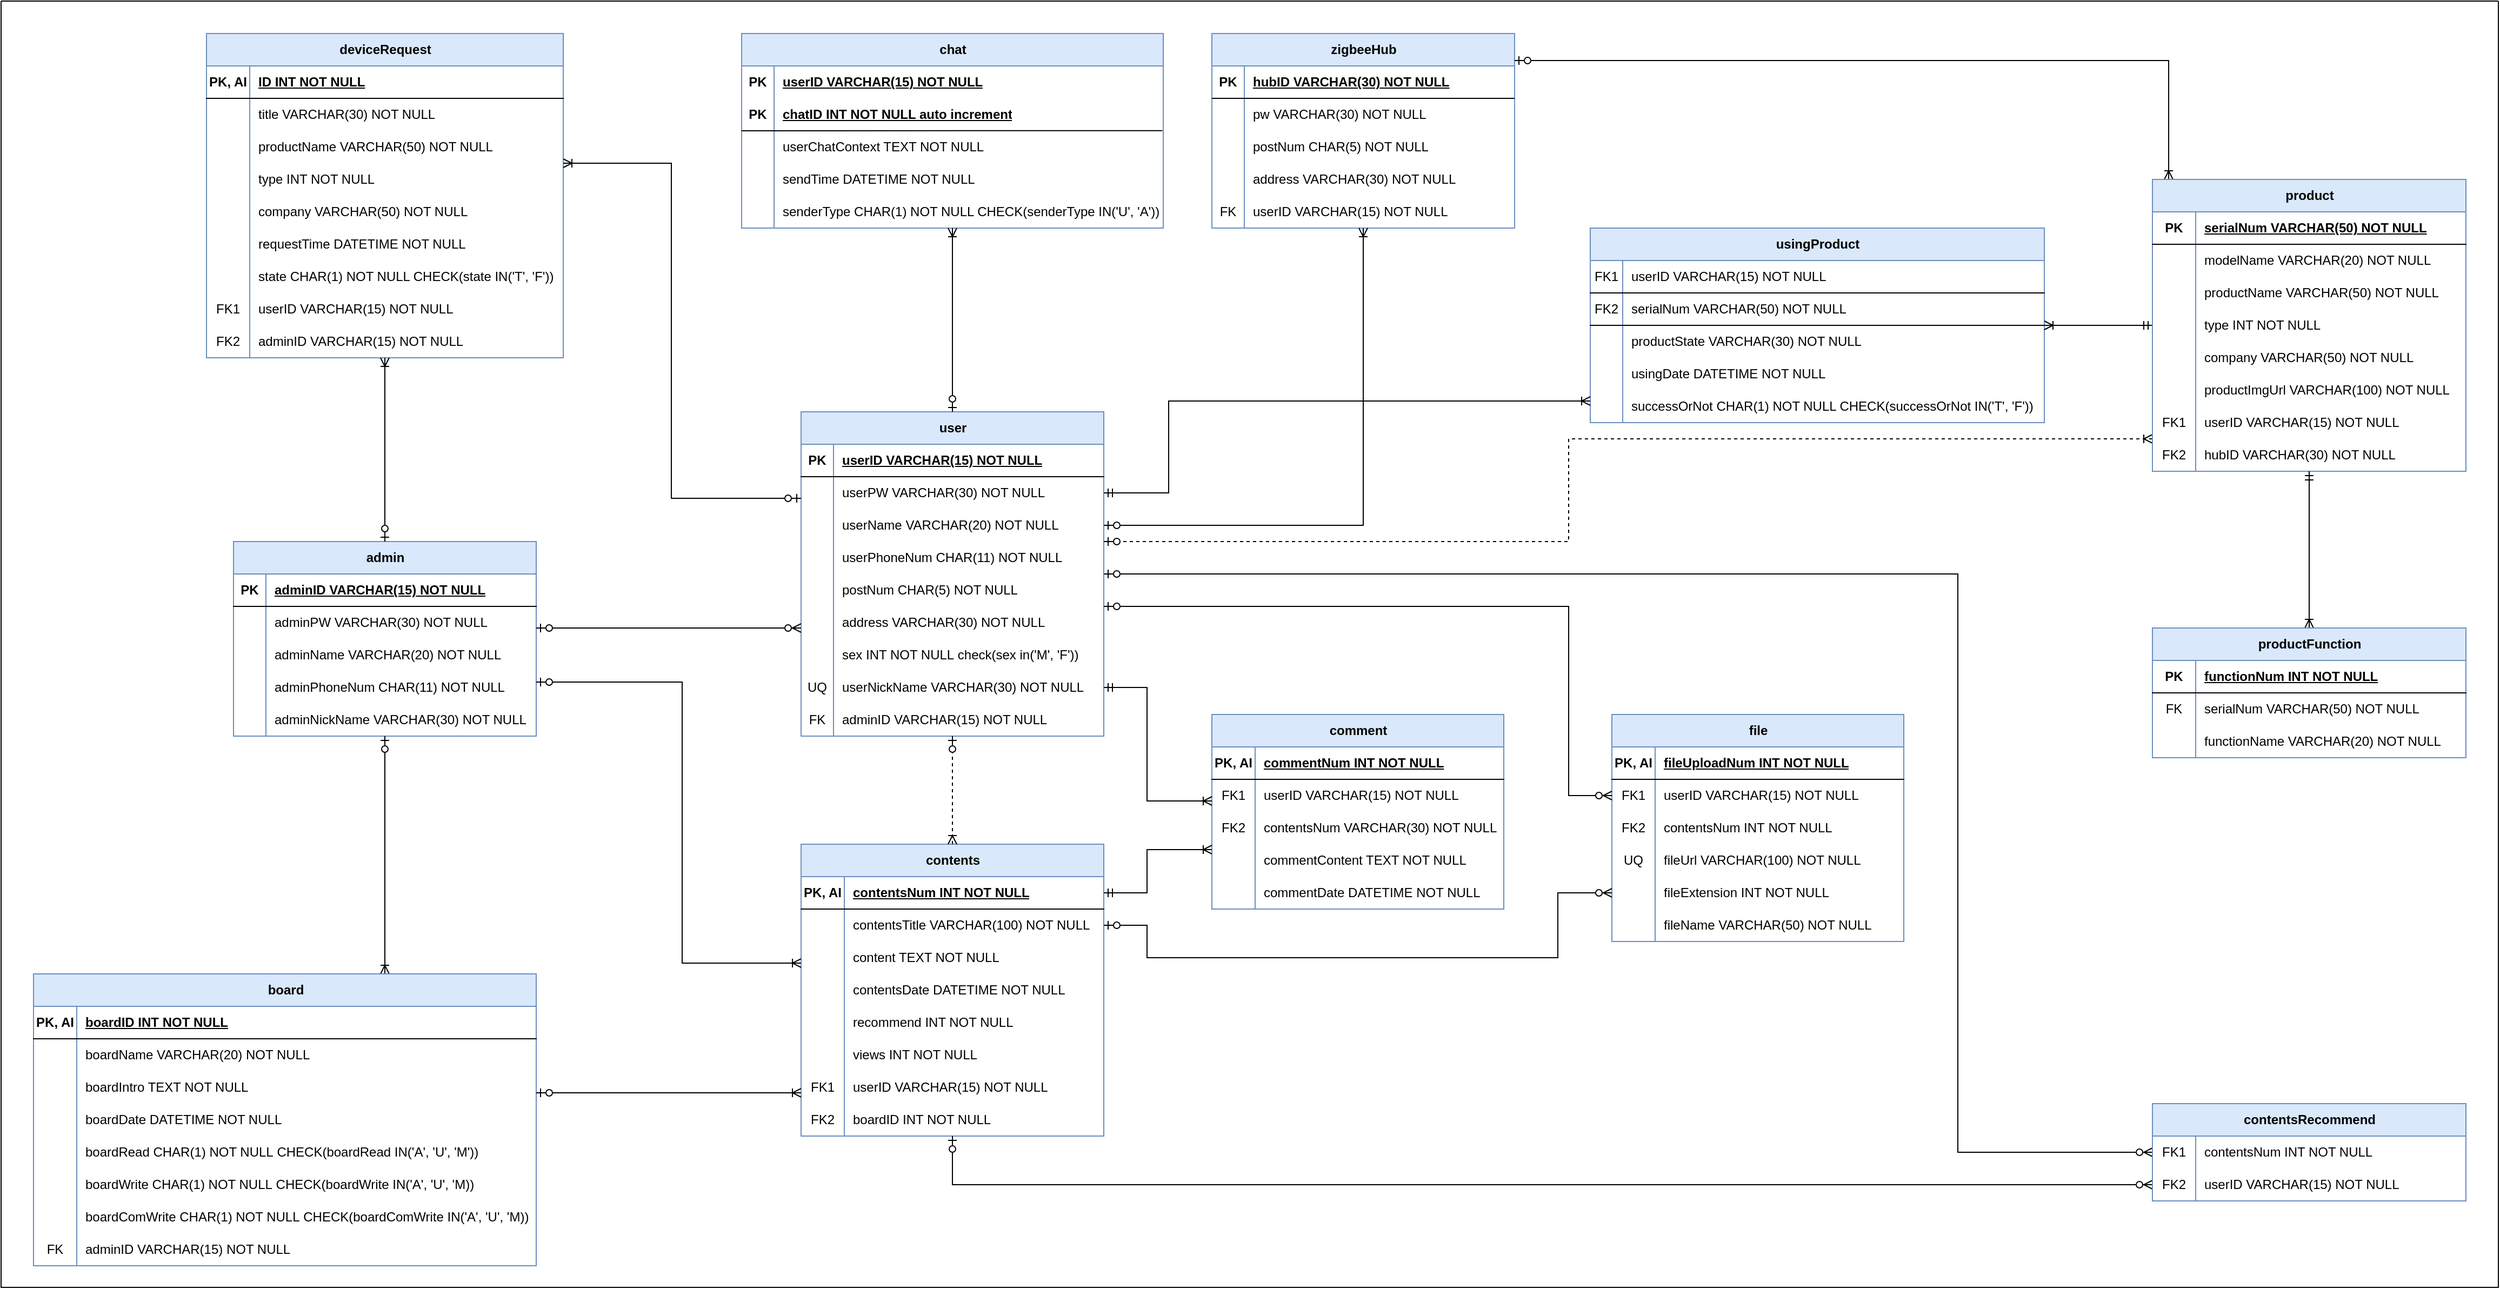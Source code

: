 <mxfile version="24.4.0" type="github">
  <diagram id="R2lEEEUBdFMjLlhIrx00" name="Page-1">
    <mxGraphModel dx="-1010" dy="2387" grid="1" gridSize="10" guides="1" tooltips="1" connect="1" arrows="1" fold="1" page="1" pageScale="1" pageWidth="850" pageHeight="1100" math="0" shadow="0" extFonts="Permanent Marker^https://fonts.googleapis.com/css?family=Permanent+Marker">
      <root>
        <mxCell id="0" />
        <mxCell id="1" parent="0" />
        <mxCell id="z8lAau6j62sinVEHsDjX-230" value="zigbeeHub" style="shape=table;startSize=30;container=1;collapsible=1;childLayout=tableLayout;fixedRows=1;rowLines=0;fontStyle=1;align=center;resizeLast=1;html=1;fillColor=#dae8fc;strokeColor=#6c8ebf;" parent="1" vertex="1">
          <mxGeometry x="4570" y="-420" width="280" height="180" as="geometry" />
        </mxCell>
        <mxCell id="z8lAau6j62sinVEHsDjX-231" value="" style="shape=tableRow;horizontal=0;startSize=0;swimlaneHead=0;swimlaneBody=0;fillColor=none;collapsible=0;dropTarget=0;points=[[0,0.5],[1,0.5]];portConstraint=eastwest;top=0;left=0;right=0;bottom=0;" parent="z8lAau6j62sinVEHsDjX-230" vertex="1">
          <mxGeometry y="30" width="280" height="30" as="geometry" />
        </mxCell>
        <mxCell id="z8lAau6j62sinVEHsDjX-232" value="&lt;span style=&quot;font-weight: 700;&quot;&gt;PK&lt;/span&gt;" style="shape=partialRectangle;connectable=0;fillColor=none;top=0;left=0;bottom=0;right=0;editable=1;overflow=hidden;whiteSpace=wrap;html=1;" parent="z8lAau6j62sinVEHsDjX-231" vertex="1">
          <mxGeometry width="30" height="30" as="geometry">
            <mxRectangle width="30" height="30" as="alternateBounds" />
          </mxGeometry>
        </mxCell>
        <mxCell id="z8lAau6j62sinVEHsDjX-233" value="&lt;span style=&quot;font-weight: 700; text-wrap: nowrap; text-decoration-line: underline;&quot;&gt;hubID VARCHAR(30) NOT NULL&lt;/span&gt;" style="shape=partialRectangle;connectable=0;fillColor=none;top=0;left=0;bottom=0;right=0;align=left;spacingLeft=6;overflow=hidden;whiteSpace=wrap;html=1;" parent="z8lAau6j62sinVEHsDjX-231" vertex="1">
          <mxGeometry x="30" width="250" height="30" as="geometry">
            <mxRectangle width="250" height="30" as="alternateBounds" />
          </mxGeometry>
        </mxCell>
        <mxCell id="z8lAau6j62sinVEHsDjX-234" value="" style="shape=tableRow;horizontal=0;startSize=0;swimlaneHead=0;swimlaneBody=0;fillColor=none;collapsible=0;dropTarget=0;points=[[0,0.5],[1,0.5]];portConstraint=eastwest;top=0;left=0;right=0;bottom=0;" parent="z8lAau6j62sinVEHsDjX-230" vertex="1">
          <mxGeometry y="60" width="280" height="30" as="geometry" />
        </mxCell>
        <mxCell id="z8lAau6j62sinVEHsDjX-235" value="" style="shape=partialRectangle;connectable=0;fillColor=none;top=0;left=0;bottom=0;right=0;editable=1;overflow=hidden;whiteSpace=wrap;html=1;" parent="z8lAau6j62sinVEHsDjX-234" vertex="1">
          <mxGeometry width="30" height="30" as="geometry">
            <mxRectangle width="30" height="30" as="alternateBounds" />
          </mxGeometry>
        </mxCell>
        <mxCell id="z8lAau6j62sinVEHsDjX-236" value="&lt;span style=&quot;text-wrap: nowrap;&quot;&gt;pw VARCHAR(30) NOT NULL&lt;/span&gt;" style="shape=partialRectangle;connectable=0;fillColor=none;top=0;left=0;bottom=0;right=0;align=left;spacingLeft=6;overflow=hidden;whiteSpace=wrap;html=1;" parent="z8lAau6j62sinVEHsDjX-234" vertex="1">
          <mxGeometry x="30" width="250" height="30" as="geometry">
            <mxRectangle width="250" height="30" as="alternateBounds" />
          </mxGeometry>
        </mxCell>
        <mxCell id="z8lAau6j62sinVEHsDjX-237" value="" style="shape=tableRow;horizontal=0;startSize=0;swimlaneHead=0;swimlaneBody=0;fillColor=none;collapsible=0;dropTarget=0;points=[[0,0.5],[1,0.5]];portConstraint=eastwest;top=0;left=0;right=0;bottom=0;" parent="z8lAau6j62sinVEHsDjX-230" vertex="1">
          <mxGeometry y="90" width="280" height="30" as="geometry" />
        </mxCell>
        <mxCell id="z8lAau6j62sinVEHsDjX-238" value="" style="shape=partialRectangle;connectable=0;fillColor=none;top=0;left=0;bottom=0;right=0;editable=1;overflow=hidden;whiteSpace=wrap;html=1;" parent="z8lAau6j62sinVEHsDjX-237" vertex="1">
          <mxGeometry width="30" height="30" as="geometry">
            <mxRectangle width="30" height="30" as="alternateBounds" />
          </mxGeometry>
        </mxCell>
        <mxCell id="z8lAau6j62sinVEHsDjX-239" value="&lt;span style=&quot;text-wrap: nowrap;&quot;&gt;postNum CHAR(5) NOT NULL&lt;/span&gt;" style="shape=partialRectangle;connectable=0;fillColor=none;top=0;left=0;bottom=0;right=0;align=left;spacingLeft=6;overflow=hidden;whiteSpace=wrap;html=1;" parent="z8lAau6j62sinVEHsDjX-237" vertex="1">
          <mxGeometry x="30" width="250" height="30" as="geometry">
            <mxRectangle width="250" height="30" as="alternateBounds" />
          </mxGeometry>
        </mxCell>
        <mxCell id="z8lAau6j62sinVEHsDjX-240" value="" style="shape=tableRow;horizontal=0;startSize=0;swimlaneHead=0;swimlaneBody=0;fillColor=none;collapsible=0;dropTarget=0;points=[[0,0.5],[1,0.5]];portConstraint=eastwest;top=0;left=0;right=0;bottom=0;" parent="z8lAau6j62sinVEHsDjX-230" vertex="1">
          <mxGeometry y="120" width="280" height="30" as="geometry" />
        </mxCell>
        <mxCell id="z8lAau6j62sinVEHsDjX-241" value="" style="shape=partialRectangle;connectable=0;fillColor=none;top=0;left=0;bottom=0;right=0;editable=1;overflow=hidden;whiteSpace=wrap;html=1;" parent="z8lAau6j62sinVEHsDjX-240" vertex="1">
          <mxGeometry width="30" height="30" as="geometry">
            <mxRectangle width="30" height="30" as="alternateBounds" />
          </mxGeometry>
        </mxCell>
        <mxCell id="z8lAau6j62sinVEHsDjX-242" value="&lt;span style=&quot;text-wrap: nowrap;&quot;&gt;address VARCHAR(30) NOT NULL&lt;/span&gt;" style="shape=partialRectangle;connectable=0;fillColor=none;top=0;left=0;bottom=0;right=0;align=left;spacingLeft=6;overflow=hidden;whiteSpace=wrap;html=1;" parent="z8lAau6j62sinVEHsDjX-240" vertex="1">
          <mxGeometry x="30" width="250" height="30" as="geometry">
            <mxRectangle width="250" height="30" as="alternateBounds" />
          </mxGeometry>
        </mxCell>
        <mxCell id="z8lAau6j62sinVEHsDjX-243" value="" style="shape=tableRow;horizontal=0;startSize=0;swimlaneHead=0;swimlaneBody=0;fillColor=none;collapsible=0;dropTarget=0;points=[[0,0.5],[1,0.5]];portConstraint=eastwest;top=0;left=0;right=0;bottom=0;" parent="z8lAau6j62sinVEHsDjX-230" vertex="1">
          <mxGeometry y="150" width="280" height="30" as="geometry" />
        </mxCell>
        <mxCell id="z8lAau6j62sinVEHsDjX-244" value="FK" style="shape=partialRectangle;connectable=0;fillColor=none;top=0;left=0;bottom=0;right=0;editable=1;overflow=hidden;whiteSpace=wrap;html=1;" parent="z8lAau6j62sinVEHsDjX-243" vertex="1">
          <mxGeometry width="30" height="30" as="geometry">
            <mxRectangle width="30" height="30" as="alternateBounds" />
          </mxGeometry>
        </mxCell>
        <mxCell id="z8lAau6j62sinVEHsDjX-245" value="&lt;span style=&quot;text-wrap: nowrap;&quot;&gt;userID VARCHAR(15) NOT NULL&lt;/span&gt;" style="shape=partialRectangle;connectable=0;fillColor=none;top=0;left=0;bottom=0;right=0;align=left;spacingLeft=6;overflow=hidden;whiteSpace=wrap;html=1;" parent="z8lAau6j62sinVEHsDjX-243" vertex="1">
          <mxGeometry x="30" width="250" height="30" as="geometry">
            <mxRectangle width="250" height="30" as="alternateBounds" />
          </mxGeometry>
        </mxCell>
        <mxCell id="z8lAau6j62sinVEHsDjX-246" value="" style="endArrow=none;html=1;rounded=0;exitX=0;exitY=0;exitDx=0;exitDy=0;exitPerimeter=0;entryX=0.996;entryY=0;entryDx=0;entryDy=0;entryPerimeter=0;" parent="z8lAau6j62sinVEHsDjX-230" source="z8lAau6j62sinVEHsDjX-234" edge="1">
          <mxGeometry width="50" height="50" relative="1" as="geometry">
            <mxPoint x="2.12" y="60" as="sourcePoint" />
            <mxPoint x="279.88" y="60" as="targetPoint" />
          </mxGeometry>
        </mxCell>
        <mxCell id="z8lAau6j62sinVEHsDjX-247" value="user" style="shape=table;startSize=30;container=1;collapsible=1;childLayout=tableLayout;fixedRows=1;rowLines=0;fontStyle=1;align=center;resizeLast=1;html=1;fillColor=#dae8fc;strokeColor=#6c8ebf;" parent="1" vertex="1">
          <mxGeometry x="4190" y="-70" width="280" height="300" as="geometry" />
        </mxCell>
        <mxCell id="z8lAau6j62sinVEHsDjX-248" value="" style="shape=tableRow;horizontal=0;startSize=0;swimlaneHead=0;swimlaneBody=0;fillColor=none;collapsible=0;dropTarget=0;points=[[0,0.5],[1,0.5]];portConstraint=eastwest;top=0;left=0;right=0;bottom=1;" parent="z8lAau6j62sinVEHsDjX-247" vertex="1">
          <mxGeometry y="30" width="280" height="30" as="geometry" />
        </mxCell>
        <mxCell id="z8lAau6j62sinVEHsDjX-249" value="PK" style="shape=partialRectangle;connectable=0;fillColor=none;top=0;left=0;bottom=0;right=0;fontStyle=1;overflow=hidden;whiteSpace=wrap;html=1;" parent="z8lAau6j62sinVEHsDjX-248" vertex="1">
          <mxGeometry width="30" height="30" as="geometry">
            <mxRectangle width="30" height="30" as="alternateBounds" />
          </mxGeometry>
        </mxCell>
        <mxCell id="z8lAau6j62sinVEHsDjX-250" value="&lt;span style=&quot;text-wrap: nowrap;&quot;&gt;userID VARCHAR(15) NOT NULL&lt;/span&gt;" style="shape=partialRectangle;connectable=0;fillColor=none;top=0;left=0;bottom=0;right=0;align=left;spacingLeft=6;fontStyle=5;overflow=hidden;whiteSpace=wrap;html=1;" parent="z8lAau6j62sinVEHsDjX-248" vertex="1">
          <mxGeometry x="30" width="250" height="30" as="geometry">
            <mxRectangle width="250" height="30" as="alternateBounds" />
          </mxGeometry>
        </mxCell>
        <mxCell id="z8lAau6j62sinVEHsDjX-251" value="" style="shape=tableRow;horizontal=0;startSize=0;swimlaneHead=0;swimlaneBody=0;fillColor=none;collapsible=0;dropTarget=0;points=[[0,0.5],[1,0.5]];portConstraint=eastwest;top=0;left=0;right=0;bottom=0;" parent="z8lAau6j62sinVEHsDjX-247" vertex="1">
          <mxGeometry y="60" width="280" height="30" as="geometry" />
        </mxCell>
        <mxCell id="z8lAau6j62sinVEHsDjX-252" value="" style="shape=partialRectangle;connectable=0;fillColor=none;top=0;left=0;bottom=0;right=0;editable=1;overflow=hidden;whiteSpace=wrap;html=1;" parent="z8lAau6j62sinVEHsDjX-251" vertex="1">
          <mxGeometry width="30" height="30" as="geometry">
            <mxRectangle width="30" height="30" as="alternateBounds" />
          </mxGeometry>
        </mxCell>
        <mxCell id="z8lAau6j62sinVEHsDjX-253" value="&lt;span style=&quot;text-wrap: nowrap;&quot;&gt;userPW VARCHAR(30) NOT NULL&lt;/span&gt;" style="shape=partialRectangle;connectable=0;fillColor=none;top=0;left=0;bottom=0;right=0;align=left;spacingLeft=6;overflow=hidden;whiteSpace=wrap;html=1;" parent="z8lAau6j62sinVEHsDjX-251" vertex="1">
          <mxGeometry x="30" width="250" height="30" as="geometry">
            <mxRectangle width="250" height="30" as="alternateBounds" />
          </mxGeometry>
        </mxCell>
        <mxCell id="z8lAau6j62sinVEHsDjX-254" value="" style="shape=tableRow;horizontal=0;startSize=0;swimlaneHead=0;swimlaneBody=0;fillColor=none;collapsible=0;dropTarget=0;points=[[0,0.5],[1,0.5]];portConstraint=eastwest;top=0;left=0;right=0;bottom=0;" parent="z8lAau6j62sinVEHsDjX-247" vertex="1">
          <mxGeometry y="90" width="280" height="30" as="geometry" />
        </mxCell>
        <mxCell id="z8lAau6j62sinVEHsDjX-255" value="" style="shape=partialRectangle;connectable=0;fillColor=none;top=0;left=0;bottom=0;right=0;editable=1;overflow=hidden;whiteSpace=wrap;html=1;" parent="z8lAau6j62sinVEHsDjX-254" vertex="1">
          <mxGeometry width="30" height="30" as="geometry">
            <mxRectangle width="30" height="30" as="alternateBounds" />
          </mxGeometry>
        </mxCell>
        <mxCell id="z8lAau6j62sinVEHsDjX-256" value="&lt;span style=&quot;text-wrap: nowrap;&quot;&gt;userName VARCHAR(20) NOT NULL&lt;/span&gt;" style="shape=partialRectangle;connectable=0;fillColor=none;top=0;left=0;bottom=0;right=0;align=left;spacingLeft=6;overflow=hidden;whiteSpace=wrap;html=1;" parent="z8lAau6j62sinVEHsDjX-254" vertex="1">
          <mxGeometry x="30" width="250" height="30" as="geometry">
            <mxRectangle width="250" height="30" as="alternateBounds" />
          </mxGeometry>
        </mxCell>
        <mxCell id="z8lAau6j62sinVEHsDjX-257" value="" style="shape=tableRow;horizontal=0;startSize=0;swimlaneHead=0;swimlaneBody=0;fillColor=none;collapsible=0;dropTarget=0;points=[[0,0.5],[1,0.5]];portConstraint=eastwest;top=0;left=0;right=0;bottom=0;" parent="z8lAau6j62sinVEHsDjX-247" vertex="1">
          <mxGeometry y="120" width="280" height="30" as="geometry" />
        </mxCell>
        <mxCell id="z8lAau6j62sinVEHsDjX-258" value="" style="shape=partialRectangle;connectable=0;fillColor=none;top=0;left=0;bottom=0;right=0;editable=1;overflow=hidden;whiteSpace=wrap;html=1;" parent="z8lAau6j62sinVEHsDjX-257" vertex="1">
          <mxGeometry width="30" height="30" as="geometry">
            <mxRectangle width="30" height="30" as="alternateBounds" />
          </mxGeometry>
        </mxCell>
        <mxCell id="z8lAau6j62sinVEHsDjX-259" value="&lt;span style=&quot;text-wrap: nowrap;&quot;&gt;userPhoneNum CHAR(11) NOT NULL&lt;/span&gt;" style="shape=partialRectangle;connectable=0;fillColor=none;top=0;left=0;bottom=0;right=0;align=left;spacingLeft=6;overflow=hidden;whiteSpace=wrap;html=1;" parent="z8lAau6j62sinVEHsDjX-257" vertex="1">
          <mxGeometry x="30" width="250" height="30" as="geometry">
            <mxRectangle width="250" height="30" as="alternateBounds" />
          </mxGeometry>
        </mxCell>
        <mxCell id="z8lAau6j62sinVEHsDjX-260" value="" style="shape=tableRow;horizontal=0;startSize=0;swimlaneHead=0;swimlaneBody=0;fillColor=none;collapsible=0;dropTarget=0;points=[[0,0.5],[1,0.5]];portConstraint=eastwest;top=0;left=0;right=0;bottom=0;" parent="z8lAau6j62sinVEHsDjX-247" vertex="1">
          <mxGeometry y="150" width="280" height="30" as="geometry" />
        </mxCell>
        <mxCell id="z8lAau6j62sinVEHsDjX-261" value="" style="shape=partialRectangle;connectable=0;fillColor=none;top=0;left=0;bottom=0;right=0;editable=1;overflow=hidden;whiteSpace=wrap;html=1;" parent="z8lAau6j62sinVEHsDjX-260" vertex="1">
          <mxGeometry width="30" height="30" as="geometry">
            <mxRectangle width="30" height="30" as="alternateBounds" />
          </mxGeometry>
        </mxCell>
        <mxCell id="z8lAau6j62sinVEHsDjX-262" value="&lt;span style=&quot;text-wrap: nowrap;&quot;&gt;postNum CHAR(5) NOT NULL&lt;/span&gt;" style="shape=partialRectangle;connectable=0;fillColor=none;top=0;left=0;bottom=0;right=0;align=left;spacingLeft=6;overflow=hidden;whiteSpace=wrap;html=1;" parent="z8lAau6j62sinVEHsDjX-260" vertex="1">
          <mxGeometry x="30" width="250" height="30" as="geometry">
            <mxRectangle width="250" height="30" as="alternateBounds" />
          </mxGeometry>
        </mxCell>
        <mxCell id="z8lAau6j62sinVEHsDjX-263" value="" style="shape=tableRow;horizontal=0;startSize=0;swimlaneHead=0;swimlaneBody=0;fillColor=none;collapsible=0;dropTarget=0;points=[[0,0.5],[1,0.5]];portConstraint=eastwest;top=0;left=0;right=0;bottom=0;" parent="z8lAau6j62sinVEHsDjX-247" vertex="1">
          <mxGeometry y="180" width="280" height="30" as="geometry" />
        </mxCell>
        <mxCell id="z8lAau6j62sinVEHsDjX-264" value="" style="shape=partialRectangle;connectable=0;fillColor=none;top=0;left=0;bottom=0;right=0;editable=1;overflow=hidden;whiteSpace=wrap;html=1;" parent="z8lAau6j62sinVEHsDjX-263" vertex="1">
          <mxGeometry width="30" height="30" as="geometry">
            <mxRectangle width="30" height="30" as="alternateBounds" />
          </mxGeometry>
        </mxCell>
        <mxCell id="z8lAau6j62sinVEHsDjX-265" value="&lt;span style=&quot;text-wrap: nowrap;&quot;&gt;address VARCHAR(30) NOT NULL&lt;/span&gt;" style="shape=partialRectangle;connectable=0;fillColor=none;top=0;left=0;bottom=0;right=0;align=left;spacingLeft=6;overflow=hidden;whiteSpace=wrap;html=1;" parent="z8lAau6j62sinVEHsDjX-263" vertex="1">
          <mxGeometry x="30" width="250" height="30" as="geometry">
            <mxRectangle width="250" height="30" as="alternateBounds" />
          </mxGeometry>
        </mxCell>
        <mxCell id="z8lAau6j62sinVEHsDjX-266" value="" style="shape=tableRow;horizontal=0;startSize=0;swimlaneHead=0;swimlaneBody=0;fillColor=none;collapsible=0;dropTarget=0;points=[[0,0.5],[1,0.5]];portConstraint=eastwest;top=0;left=0;right=0;bottom=0;" parent="z8lAau6j62sinVEHsDjX-247" vertex="1">
          <mxGeometry y="210" width="280" height="30" as="geometry" />
        </mxCell>
        <mxCell id="z8lAau6j62sinVEHsDjX-267" value="" style="shape=partialRectangle;connectable=0;fillColor=none;top=0;left=0;bottom=0;right=0;editable=1;overflow=hidden;whiteSpace=wrap;html=1;" parent="z8lAau6j62sinVEHsDjX-266" vertex="1">
          <mxGeometry width="30" height="30" as="geometry">
            <mxRectangle width="30" height="30" as="alternateBounds" />
          </mxGeometry>
        </mxCell>
        <mxCell id="z8lAau6j62sinVEHsDjX-268" value="&lt;span style=&quot;text-wrap: nowrap;&quot;&gt;sex INT NOT NULL&amp;nbsp;check(sex in(&#39;M&#39;, &#39;F&#39;))&lt;/span&gt;" style="shape=partialRectangle;connectable=0;fillColor=none;top=0;left=0;bottom=0;right=0;align=left;spacingLeft=6;overflow=hidden;whiteSpace=wrap;html=1;" parent="z8lAau6j62sinVEHsDjX-266" vertex="1">
          <mxGeometry x="30" width="250" height="30" as="geometry">
            <mxRectangle width="250" height="30" as="alternateBounds" />
          </mxGeometry>
        </mxCell>
        <mxCell id="z8lAau6j62sinVEHsDjX-269" value="" style="shape=tableRow;horizontal=0;startSize=0;swimlaneHead=0;swimlaneBody=0;fillColor=none;collapsible=0;dropTarget=0;points=[[0,0.5],[1,0.5]];portConstraint=eastwest;top=0;left=0;right=0;bottom=0;" parent="z8lAau6j62sinVEHsDjX-247" vertex="1">
          <mxGeometry y="240" width="280" height="30" as="geometry" />
        </mxCell>
        <mxCell id="z8lAau6j62sinVEHsDjX-270" value="UQ" style="shape=partialRectangle;connectable=0;fillColor=none;top=0;left=0;bottom=0;right=0;editable=1;overflow=hidden;whiteSpace=wrap;html=1;" parent="z8lAau6j62sinVEHsDjX-269" vertex="1">
          <mxGeometry width="30" height="30" as="geometry">
            <mxRectangle width="30" height="30" as="alternateBounds" />
          </mxGeometry>
        </mxCell>
        <mxCell id="z8lAau6j62sinVEHsDjX-271" value="&lt;span style=&quot;text-wrap: nowrap;&quot;&gt;userNickName VARCHAR(30) NOT NULL&lt;/span&gt;" style="shape=partialRectangle;connectable=0;fillColor=none;top=0;left=0;bottom=0;right=0;align=left;spacingLeft=6;overflow=hidden;whiteSpace=wrap;html=1;" parent="z8lAau6j62sinVEHsDjX-269" vertex="1">
          <mxGeometry x="30" width="250" height="30" as="geometry">
            <mxRectangle width="250" height="30" as="alternateBounds" />
          </mxGeometry>
        </mxCell>
        <mxCell id="0W9JS6S6lw87ucR7_vz5-9" value="" style="shape=tableRow;horizontal=0;startSize=0;swimlaneHead=0;swimlaneBody=0;fillColor=none;collapsible=0;dropTarget=0;points=[[0,0.5],[1,0.5]];portConstraint=eastwest;top=0;left=0;right=0;bottom=0;" parent="z8lAau6j62sinVEHsDjX-247" vertex="1">
          <mxGeometry y="270" width="280" height="30" as="geometry" />
        </mxCell>
        <mxCell id="0W9JS6S6lw87ucR7_vz5-10" value="FK" style="shape=partialRectangle;connectable=0;fillColor=none;top=0;left=0;bottom=0;right=0;editable=1;overflow=hidden;whiteSpace=wrap;html=1;" parent="0W9JS6S6lw87ucR7_vz5-9" vertex="1">
          <mxGeometry width="30" height="30" as="geometry">
            <mxRectangle width="30" height="30" as="alternateBounds" />
          </mxGeometry>
        </mxCell>
        <mxCell id="0W9JS6S6lw87ucR7_vz5-11" value="&lt;span style=&quot;text-wrap: nowrap;&quot;&gt;adminID VARCHAR(15) NOT NULL&lt;/span&gt;" style="shape=partialRectangle;connectable=0;fillColor=none;top=0;left=0;bottom=0;right=0;align=left;spacingLeft=6;overflow=hidden;whiteSpace=wrap;html=1;" parent="0W9JS6S6lw87ucR7_vz5-9" vertex="1">
          <mxGeometry x="30" width="250" height="30" as="geometry">
            <mxRectangle width="250" height="30" as="alternateBounds" />
          </mxGeometry>
        </mxCell>
        <mxCell id="z8lAau6j62sinVEHsDjX-272" value="contents" style="shape=table;startSize=30;container=1;collapsible=1;childLayout=tableLayout;fixedRows=1;rowLines=0;fontStyle=1;align=center;resizeLast=1;html=1;fillColor=#dae8fc;strokeColor=#6c8ebf;" parent="1" vertex="1">
          <mxGeometry x="4190" y="330" width="280" height="270" as="geometry" />
        </mxCell>
        <mxCell id="z8lAau6j62sinVEHsDjX-273" value="" style="shape=tableRow;horizontal=0;startSize=0;swimlaneHead=0;swimlaneBody=0;fillColor=none;collapsible=0;dropTarget=0;points=[[0,0.5],[1,0.5]];portConstraint=eastwest;top=0;left=0;right=0;bottom=1;" parent="z8lAau6j62sinVEHsDjX-272" vertex="1">
          <mxGeometry y="30" width="280" height="30" as="geometry" />
        </mxCell>
        <mxCell id="z8lAau6j62sinVEHsDjX-274" value="PK, AI" style="shape=partialRectangle;connectable=0;fillColor=none;top=0;left=0;bottom=0;right=0;fontStyle=1;overflow=hidden;whiteSpace=wrap;html=1;" parent="z8lAau6j62sinVEHsDjX-273" vertex="1">
          <mxGeometry width="40" height="30" as="geometry">
            <mxRectangle width="40" height="30" as="alternateBounds" />
          </mxGeometry>
        </mxCell>
        <mxCell id="z8lAau6j62sinVEHsDjX-275" value="&lt;span style=&quot;text-wrap: nowrap;&quot;&gt;contentsNum INT NOT NULL&lt;/span&gt;" style="shape=partialRectangle;connectable=0;fillColor=none;top=0;left=0;bottom=0;right=0;align=left;spacingLeft=6;fontStyle=5;overflow=hidden;whiteSpace=wrap;html=1;" parent="z8lAau6j62sinVEHsDjX-273" vertex="1">
          <mxGeometry x="40" width="240" height="30" as="geometry">
            <mxRectangle width="240" height="30" as="alternateBounds" />
          </mxGeometry>
        </mxCell>
        <mxCell id="z8lAau6j62sinVEHsDjX-276" value="" style="shape=tableRow;horizontal=0;startSize=0;swimlaneHead=0;swimlaneBody=0;fillColor=none;collapsible=0;dropTarget=0;points=[[0,0.5],[1,0.5]];portConstraint=eastwest;top=0;left=0;right=0;bottom=0;" parent="z8lAau6j62sinVEHsDjX-272" vertex="1">
          <mxGeometry y="60" width="280" height="30" as="geometry" />
        </mxCell>
        <mxCell id="z8lAau6j62sinVEHsDjX-277" value="" style="shape=partialRectangle;connectable=0;fillColor=none;top=0;left=0;bottom=0;right=0;editable=1;overflow=hidden;whiteSpace=wrap;html=1;" parent="z8lAau6j62sinVEHsDjX-276" vertex="1">
          <mxGeometry width="40" height="30" as="geometry">
            <mxRectangle width="40" height="30" as="alternateBounds" />
          </mxGeometry>
        </mxCell>
        <mxCell id="z8lAau6j62sinVEHsDjX-278" value="&lt;span style=&quot;text-wrap: nowrap;&quot;&gt;contentsTitle VARCHAR(100) NOT NULL&lt;/span&gt;" style="shape=partialRectangle;connectable=0;fillColor=none;top=0;left=0;bottom=0;right=0;align=left;spacingLeft=6;overflow=hidden;whiteSpace=wrap;html=1;" parent="z8lAau6j62sinVEHsDjX-276" vertex="1">
          <mxGeometry x="40" width="240" height="30" as="geometry">
            <mxRectangle width="240" height="30" as="alternateBounds" />
          </mxGeometry>
        </mxCell>
        <mxCell id="z8lAau6j62sinVEHsDjX-279" value="" style="shape=tableRow;horizontal=0;startSize=0;swimlaneHead=0;swimlaneBody=0;fillColor=none;collapsible=0;dropTarget=0;points=[[0,0.5],[1,0.5]];portConstraint=eastwest;top=0;left=0;right=0;bottom=0;" parent="z8lAau6j62sinVEHsDjX-272" vertex="1">
          <mxGeometry y="90" width="280" height="30" as="geometry" />
        </mxCell>
        <mxCell id="z8lAau6j62sinVEHsDjX-280" value="" style="shape=partialRectangle;connectable=0;fillColor=none;top=0;left=0;bottom=0;right=0;editable=1;overflow=hidden;whiteSpace=wrap;html=1;" parent="z8lAau6j62sinVEHsDjX-279" vertex="1">
          <mxGeometry width="40" height="30" as="geometry">
            <mxRectangle width="40" height="30" as="alternateBounds" />
          </mxGeometry>
        </mxCell>
        <mxCell id="z8lAau6j62sinVEHsDjX-281" value="&lt;span style=&quot;text-wrap: nowrap;&quot;&gt;content TEXT NOT NULL&lt;/span&gt;" style="shape=partialRectangle;connectable=0;fillColor=none;top=0;left=0;bottom=0;right=0;align=left;spacingLeft=6;overflow=hidden;whiteSpace=wrap;html=1;" parent="z8lAau6j62sinVEHsDjX-279" vertex="1">
          <mxGeometry x="40" width="240" height="30" as="geometry">
            <mxRectangle width="240" height="30" as="alternateBounds" />
          </mxGeometry>
        </mxCell>
        <mxCell id="z8lAau6j62sinVEHsDjX-285" value="" style="shape=tableRow;horizontal=0;startSize=0;swimlaneHead=0;swimlaneBody=0;fillColor=none;collapsible=0;dropTarget=0;points=[[0,0.5],[1,0.5]];portConstraint=eastwest;top=0;left=0;right=0;bottom=0;" parent="z8lAau6j62sinVEHsDjX-272" vertex="1">
          <mxGeometry y="120" width="280" height="30" as="geometry" />
        </mxCell>
        <mxCell id="z8lAau6j62sinVEHsDjX-286" value="" style="shape=partialRectangle;connectable=0;fillColor=none;top=0;left=0;bottom=0;right=0;editable=1;overflow=hidden;whiteSpace=wrap;html=1;" parent="z8lAau6j62sinVEHsDjX-285" vertex="1">
          <mxGeometry width="40" height="30" as="geometry">
            <mxRectangle width="40" height="30" as="alternateBounds" />
          </mxGeometry>
        </mxCell>
        <mxCell id="z8lAau6j62sinVEHsDjX-287" value="&lt;span style=&quot;text-wrap: nowrap;&quot;&gt;contentsDate DATETIME NOT NULL&lt;/span&gt;" style="shape=partialRectangle;connectable=0;fillColor=none;top=0;left=0;bottom=0;right=0;align=left;spacingLeft=6;overflow=hidden;whiteSpace=wrap;html=1;" parent="z8lAau6j62sinVEHsDjX-285" vertex="1">
          <mxGeometry x="40" width="240" height="30" as="geometry">
            <mxRectangle width="240" height="30" as="alternateBounds" />
          </mxGeometry>
        </mxCell>
        <mxCell id="z8lAau6j62sinVEHsDjX-291" value="" style="shape=tableRow;horizontal=0;startSize=0;swimlaneHead=0;swimlaneBody=0;fillColor=none;collapsible=0;dropTarget=0;points=[[0,0.5],[1,0.5]];portConstraint=eastwest;top=0;left=0;right=0;bottom=0;" parent="z8lAau6j62sinVEHsDjX-272" vertex="1">
          <mxGeometry y="150" width="280" height="30" as="geometry" />
        </mxCell>
        <mxCell id="z8lAau6j62sinVEHsDjX-292" value="" style="shape=partialRectangle;connectable=0;fillColor=none;top=0;left=0;bottom=0;right=0;editable=1;overflow=hidden;whiteSpace=wrap;html=1;" parent="z8lAau6j62sinVEHsDjX-291" vertex="1">
          <mxGeometry width="40" height="30" as="geometry">
            <mxRectangle width="40" height="30" as="alternateBounds" />
          </mxGeometry>
        </mxCell>
        <mxCell id="z8lAau6j62sinVEHsDjX-293" value="&lt;span style=&quot;text-wrap: nowrap;&quot;&gt;recommend INT NOT NULL&lt;/span&gt;" style="shape=partialRectangle;connectable=0;fillColor=none;top=0;left=0;bottom=0;right=0;align=left;spacingLeft=6;overflow=hidden;whiteSpace=wrap;html=1;" parent="z8lAau6j62sinVEHsDjX-291" vertex="1">
          <mxGeometry x="40" width="240" height="30" as="geometry">
            <mxRectangle width="240" height="30" as="alternateBounds" />
          </mxGeometry>
        </mxCell>
        <mxCell id="z8lAau6j62sinVEHsDjX-294" value="" style="shape=tableRow;horizontal=0;startSize=0;swimlaneHead=0;swimlaneBody=0;fillColor=none;collapsible=0;dropTarget=0;points=[[0,0.5],[1,0.5]];portConstraint=eastwest;top=0;left=0;right=0;bottom=0;" parent="z8lAau6j62sinVEHsDjX-272" vertex="1">
          <mxGeometry y="180" width="280" height="30" as="geometry" />
        </mxCell>
        <mxCell id="z8lAau6j62sinVEHsDjX-295" value="" style="shape=partialRectangle;connectable=0;fillColor=none;top=0;left=0;bottom=0;right=0;editable=1;overflow=hidden;whiteSpace=wrap;html=1;" parent="z8lAau6j62sinVEHsDjX-294" vertex="1">
          <mxGeometry width="40" height="30" as="geometry">
            <mxRectangle width="40" height="30" as="alternateBounds" />
          </mxGeometry>
        </mxCell>
        <mxCell id="z8lAau6j62sinVEHsDjX-296" value="&lt;span style=&quot;text-wrap: nowrap;&quot;&gt;views INT NOT NULL&lt;/span&gt;" style="shape=partialRectangle;connectable=0;fillColor=none;top=0;left=0;bottom=0;right=0;align=left;spacingLeft=6;overflow=hidden;whiteSpace=wrap;html=1;" parent="z8lAau6j62sinVEHsDjX-294" vertex="1">
          <mxGeometry x="40" width="240" height="30" as="geometry">
            <mxRectangle width="240" height="30" as="alternateBounds" />
          </mxGeometry>
        </mxCell>
        <mxCell id="z8lAau6j62sinVEHsDjX-300" value="" style="shape=tableRow;horizontal=0;startSize=0;swimlaneHead=0;swimlaneBody=0;fillColor=none;collapsible=0;dropTarget=0;points=[[0,0.5],[1,0.5]];portConstraint=eastwest;top=0;left=0;right=0;bottom=0;" parent="z8lAau6j62sinVEHsDjX-272" vertex="1">
          <mxGeometry y="210" width="280" height="30" as="geometry" />
        </mxCell>
        <mxCell id="z8lAau6j62sinVEHsDjX-301" value="FK1" style="shape=partialRectangle;connectable=0;fillColor=none;top=0;left=0;bottom=0;right=0;editable=1;overflow=hidden;whiteSpace=wrap;html=1;" parent="z8lAau6j62sinVEHsDjX-300" vertex="1">
          <mxGeometry width="40" height="30" as="geometry">
            <mxRectangle width="40" height="30" as="alternateBounds" />
          </mxGeometry>
        </mxCell>
        <mxCell id="z8lAau6j62sinVEHsDjX-302" value="&lt;span style=&quot;text-wrap: nowrap;&quot;&gt;userID VARCHAR(15) NOT NULL&lt;/span&gt;" style="shape=partialRectangle;connectable=0;fillColor=none;top=0;left=0;bottom=0;right=0;align=left;spacingLeft=6;overflow=hidden;whiteSpace=wrap;html=1;" parent="z8lAau6j62sinVEHsDjX-300" vertex="1">
          <mxGeometry x="40" width="240" height="30" as="geometry">
            <mxRectangle width="240" height="30" as="alternateBounds" />
          </mxGeometry>
        </mxCell>
        <mxCell id="0W9JS6S6lw87ucR7_vz5-15" value="" style="shape=tableRow;horizontal=0;startSize=0;swimlaneHead=0;swimlaneBody=0;fillColor=none;collapsible=0;dropTarget=0;points=[[0,0.5],[1,0.5]];portConstraint=eastwest;top=0;left=0;right=0;bottom=0;" parent="z8lAau6j62sinVEHsDjX-272" vertex="1">
          <mxGeometry y="240" width="280" height="30" as="geometry" />
        </mxCell>
        <mxCell id="0W9JS6S6lw87ucR7_vz5-16" value="FK2" style="shape=partialRectangle;connectable=0;fillColor=none;top=0;left=0;bottom=0;right=0;editable=1;overflow=hidden;whiteSpace=wrap;html=1;" parent="0W9JS6S6lw87ucR7_vz5-15" vertex="1">
          <mxGeometry width="40" height="30" as="geometry">
            <mxRectangle width="40" height="30" as="alternateBounds" />
          </mxGeometry>
        </mxCell>
        <mxCell id="0W9JS6S6lw87ucR7_vz5-17" value="&lt;span style=&quot;text-wrap: nowrap;&quot;&gt;boardID INT NOT NULL&lt;/span&gt;" style="shape=partialRectangle;connectable=0;fillColor=none;top=0;left=0;bottom=0;right=0;align=left;spacingLeft=6;overflow=hidden;whiteSpace=wrap;html=1;" parent="0W9JS6S6lw87ucR7_vz5-15" vertex="1">
          <mxGeometry x="40" width="240" height="30" as="geometry">
            <mxRectangle width="240" height="30" as="alternateBounds" />
          </mxGeometry>
        </mxCell>
        <mxCell id="z8lAau6j62sinVEHsDjX-303" value="usingProduct" style="shape=table;startSize=30;container=1;collapsible=1;childLayout=tableLayout;fixedRows=1;rowLines=0;fontStyle=1;align=center;resizeLast=1;html=1;fillColor=#dae8fc;strokeColor=#6c8ebf;" parent="1" vertex="1">
          <mxGeometry x="4920" y="-240" width="420" height="180" as="geometry" />
        </mxCell>
        <mxCell id="z8lAau6j62sinVEHsDjX-304" value="" style="shape=tableRow;horizontal=0;startSize=0;swimlaneHead=0;swimlaneBody=0;fillColor=none;collapsible=0;dropTarget=0;points=[[0,0.5],[1,0.5]];portConstraint=eastwest;top=0;left=0;right=0;bottom=1;" parent="z8lAau6j62sinVEHsDjX-303" vertex="1">
          <mxGeometry y="30" width="420" height="30" as="geometry" />
        </mxCell>
        <mxCell id="z8lAau6j62sinVEHsDjX-305" value="FK1" style="shape=partialRectangle;connectable=0;fillColor=none;top=0;left=0;bottom=0;right=0;fontStyle=0;overflow=hidden;whiteSpace=wrap;html=1;" parent="z8lAau6j62sinVEHsDjX-304" vertex="1">
          <mxGeometry width="30" height="30" as="geometry">
            <mxRectangle width="30" height="30" as="alternateBounds" />
          </mxGeometry>
        </mxCell>
        <mxCell id="z8lAau6j62sinVEHsDjX-306" value="&lt;span style=&quot;text-wrap: nowrap;&quot;&gt;userID VARCHAR(15) NOT NULL&lt;/span&gt;" style="shape=partialRectangle;connectable=0;fillColor=none;top=0;left=0;bottom=0;right=0;align=left;spacingLeft=6;fontStyle=0;overflow=hidden;whiteSpace=wrap;html=1;" parent="z8lAau6j62sinVEHsDjX-304" vertex="1">
          <mxGeometry x="30" width="390" height="30" as="geometry">
            <mxRectangle width="390" height="30" as="alternateBounds" />
          </mxGeometry>
        </mxCell>
        <mxCell id="z8lAau6j62sinVEHsDjX-307" value="" style="shape=tableRow;horizontal=0;startSize=0;swimlaneHead=0;swimlaneBody=0;fillColor=none;collapsible=0;dropTarget=0;points=[[0,0.5],[1,0.5]];portConstraint=eastwest;top=0;left=0;right=0;bottom=1;" parent="z8lAau6j62sinVEHsDjX-303" vertex="1">
          <mxGeometry y="60" width="420" height="30" as="geometry" />
        </mxCell>
        <mxCell id="z8lAau6j62sinVEHsDjX-308" value="FK2" style="shape=partialRectangle;connectable=0;fillColor=none;top=0;left=0;bottom=0;right=0;fontStyle=0;overflow=hidden;whiteSpace=wrap;html=1;" parent="z8lAau6j62sinVEHsDjX-307" vertex="1">
          <mxGeometry width="30" height="30" as="geometry">
            <mxRectangle width="30" height="30" as="alternateBounds" />
          </mxGeometry>
        </mxCell>
        <mxCell id="z8lAau6j62sinVEHsDjX-309" value="&lt;span style=&quot;text-wrap: nowrap;&quot;&gt;serialNum VARCHAR(50) NOT NULL&lt;/span&gt;" style="shape=partialRectangle;connectable=0;fillColor=none;top=0;left=0;bottom=0;right=0;align=left;spacingLeft=6;fontStyle=0;overflow=hidden;whiteSpace=wrap;html=1;" parent="z8lAau6j62sinVEHsDjX-307" vertex="1">
          <mxGeometry x="30" width="390" height="30" as="geometry">
            <mxRectangle width="390" height="30" as="alternateBounds" />
          </mxGeometry>
        </mxCell>
        <mxCell id="z8lAau6j62sinVEHsDjX-310" value="" style="shape=tableRow;horizontal=0;startSize=0;swimlaneHead=0;swimlaneBody=0;fillColor=none;collapsible=0;dropTarget=0;points=[[0,0.5],[1,0.5]];portConstraint=eastwest;top=0;left=0;right=0;bottom=0;" parent="z8lAau6j62sinVEHsDjX-303" vertex="1">
          <mxGeometry y="90" width="420" height="30" as="geometry" />
        </mxCell>
        <mxCell id="z8lAau6j62sinVEHsDjX-311" value="" style="shape=partialRectangle;connectable=0;fillColor=none;top=0;left=0;bottom=0;right=0;editable=1;overflow=hidden;whiteSpace=wrap;html=1;" parent="z8lAau6j62sinVEHsDjX-310" vertex="1">
          <mxGeometry width="30" height="30" as="geometry">
            <mxRectangle width="30" height="30" as="alternateBounds" />
          </mxGeometry>
        </mxCell>
        <mxCell id="z8lAau6j62sinVEHsDjX-312" value="&lt;span style=&quot;text-wrap: nowrap;&quot;&gt;productState VARCHAR(30) NOT NULL&lt;/span&gt;" style="shape=partialRectangle;connectable=0;fillColor=none;top=0;left=0;bottom=0;right=0;align=left;spacingLeft=6;overflow=hidden;whiteSpace=wrap;html=1;" parent="z8lAau6j62sinVEHsDjX-310" vertex="1">
          <mxGeometry x="30" width="390" height="30" as="geometry">
            <mxRectangle width="390" height="30" as="alternateBounds" />
          </mxGeometry>
        </mxCell>
        <mxCell id="z8lAau6j62sinVEHsDjX-313" value="" style="shape=tableRow;horizontal=0;startSize=0;swimlaneHead=0;swimlaneBody=0;fillColor=none;collapsible=0;dropTarget=0;points=[[0,0.5],[1,0.5]];portConstraint=eastwest;top=0;left=0;right=0;bottom=0;" parent="z8lAau6j62sinVEHsDjX-303" vertex="1">
          <mxGeometry y="120" width="420" height="30" as="geometry" />
        </mxCell>
        <mxCell id="z8lAau6j62sinVEHsDjX-314" value="" style="shape=partialRectangle;connectable=0;fillColor=none;top=0;left=0;bottom=0;right=0;editable=1;overflow=hidden;whiteSpace=wrap;html=1;" parent="z8lAau6j62sinVEHsDjX-313" vertex="1">
          <mxGeometry width="30" height="30" as="geometry">
            <mxRectangle width="30" height="30" as="alternateBounds" />
          </mxGeometry>
        </mxCell>
        <mxCell id="z8lAau6j62sinVEHsDjX-315" value="&lt;span style=&quot;text-wrap: nowrap;&quot;&gt;usingDate&amp;nbsp;&lt;/span&gt;&lt;span style=&quot;text-wrap: nowrap;&quot;&gt;DATETIME&lt;/span&gt;&lt;span style=&quot;text-wrap: nowrap;&quot;&gt;&amp;nbsp;NOT NULL&lt;/span&gt;" style="shape=partialRectangle;connectable=0;fillColor=none;top=0;left=0;bottom=0;right=0;align=left;spacingLeft=6;overflow=hidden;whiteSpace=wrap;html=1;" parent="z8lAau6j62sinVEHsDjX-313" vertex="1">
          <mxGeometry x="30" width="390" height="30" as="geometry">
            <mxRectangle width="390" height="30" as="alternateBounds" />
          </mxGeometry>
        </mxCell>
        <mxCell id="z8lAau6j62sinVEHsDjX-316" value="" style="shape=tableRow;horizontal=0;startSize=0;swimlaneHead=0;swimlaneBody=0;fillColor=none;collapsible=0;dropTarget=0;points=[[0,0.5],[1,0.5]];portConstraint=eastwest;top=0;left=0;right=0;bottom=0;" parent="z8lAau6j62sinVEHsDjX-303" vertex="1">
          <mxGeometry y="150" width="420" height="30" as="geometry" />
        </mxCell>
        <mxCell id="z8lAau6j62sinVEHsDjX-317" value="" style="shape=partialRectangle;connectable=0;fillColor=none;top=0;left=0;bottom=0;right=0;editable=1;overflow=hidden;whiteSpace=wrap;html=1;" parent="z8lAau6j62sinVEHsDjX-316" vertex="1">
          <mxGeometry width="30" height="30" as="geometry">
            <mxRectangle width="30" height="30" as="alternateBounds" />
          </mxGeometry>
        </mxCell>
        <mxCell id="z8lAau6j62sinVEHsDjX-318" value="successOrNot&amp;nbsp;&lt;span style=&quot;text-wrap: nowrap;&quot;&gt;CHAR(1) NOT NULL CHECK(&lt;/span&gt;successOrNot&amp;nbsp;&lt;span style=&quot;text-wrap: nowrap;&quot;&gt;IN(&#39;T&#39;, &#39;F&#39;))&lt;/span&gt;" style="shape=partialRectangle;connectable=0;fillColor=none;top=0;left=0;bottom=0;right=0;align=left;spacingLeft=6;overflow=hidden;whiteSpace=wrap;html=1;" parent="z8lAau6j62sinVEHsDjX-316" vertex="1">
          <mxGeometry x="30" width="390" height="30" as="geometry">
            <mxRectangle width="390" height="30" as="alternateBounds" />
          </mxGeometry>
        </mxCell>
        <mxCell id="z8lAau6j62sinVEHsDjX-319" value="comment" style="shape=table;startSize=30;container=1;collapsible=1;childLayout=tableLayout;fixedRows=1;rowLines=0;fontStyle=1;align=center;resizeLast=1;html=1;fillColor=#dae8fc;strokeColor=#6c8ebf;" parent="1" vertex="1">
          <mxGeometry x="4570" y="210" width="270" height="180" as="geometry" />
        </mxCell>
        <mxCell id="z8lAau6j62sinVEHsDjX-320" value="" style="shape=tableRow;horizontal=0;startSize=0;swimlaneHead=0;swimlaneBody=0;fillColor=none;collapsible=0;dropTarget=0;points=[[0,0.5],[1,0.5]];portConstraint=eastwest;top=0;left=0;right=0;bottom=1;" parent="z8lAau6j62sinVEHsDjX-319" vertex="1">
          <mxGeometry y="30" width="270" height="30" as="geometry" />
        </mxCell>
        <mxCell id="z8lAau6j62sinVEHsDjX-321" value="PK, AI" style="shape=partialRectangle;connectable=0;fillColor=none;top=0;left=0;bottom=0;right=0;fontStyle=1;overflow=hidden;whiteSpace=wrap;html=1;" parent="z8lAau6j62sinVEHsDjX-320" vertex="1">
          <mxGeometry width="40" height="30" as="geometry">
            <mxRectangle width="40" height="30" as="alternateBounds" />
          </mxGeometry>
        </mxCell>
        <mxCell id="z8lAau6j62sinVEHsDjX-322" value="&lt;span style=&quot;text-wrap: nowrap;&quot;&gt;commentNum INT NOT NULL&lt;/span&gt;" style="shape=partialRectangle;connectable=0;fillColor=none;top=0;left=0;bottom=0;right=0;align=left;spacingLeft=6;fontStyle=5;overflow=hidden;whiteSpace=wrap;html=1;" parent="z8lAau6j62sinVEHsDjX-320" vertex="1">
          <mxGeometry x="40" width="230" height="30" as="geometry">
            <mxRectangle width="230" height="30" as="alternateBounds" />
          </mxGeometry>
        </mxCell>
        <mxCell id="z8lAau6j62sinVEHsDjX-323" value="" style="shape=tableRow;horizontal=0;startSize=0;swimlaneHead=0;swimlaneBody=0;fillColor=none;collapsible=0;dropTarget=0;points=[[0,0.5],[1,0.5]];portConstraint=eastwest;top=0;left=0;right=0;bottom=0;" parent="z8lAau6j62sinVEHsDjX-319" vertex="1">
          <mxGeometry y="60" width="270" height="30" as="geometry" />
        </mxCell>
        <mxCell id="z8lAau6j62sinVEHsDjX-324" value="FK1" style="shape=partialRectangle;connectable=0;fillColor=none;top=0;left=0;bottom=0;right=0;editable=1;overflow=hidden;whiteSpace=wrap;html=1;" parent="z8lAau6j62sinVEHsDjX-323" vertex="1">
          <mxGeometry width="40" height="30" as="geometry">
            <mxRectangle width="40" height="30" as="alternateBounds" />
          </mxGeometry>
        </mxCell>
        <mxCell id="z8lAau6j62sinVEHsDjX-325" value="&lt;span style=&quot;text-wrap: nowrap;&quot;&gt;userID VARCHAR(15) NOT NULL&lt;/span&gt;" style="shape=partialRectangle;connectable=0;fillColor=none;top=0;left=0;bottom=0;right=0;align=left;spacingLeft=6;overflow=hidden;whiteSpace=wrap;html=1;" parent="z8lAau6j62sinVEHsDjX-323" vertex="1">
          <mxGeometry x="40" width="230" height="30" as="geometry">
            <mxRectangle width="230" height="30" as="alternateBounds" />
          </mxGeometry>
        </mxCell>
        <mxCell id="z8lAau6j62sinVEHsDjX-326" value="" style="shape=tableRow;horizontal=0;startSize=0;swimlaneHead=0;swimlaneBody=0;fillColor=none;collapsible=0;dropTarget=0;points=[[0,0.5],[1,0.5]];portConstraint=eastwest;top=0;left=0;right=0;bottom=0;" parent="z8lAau6j62sinVEHsDjX-319" vertex="1">
          <mxGeometry y="90" width="270" height="30" as="geometry" />
        </mxCell>
        <mxCell id="z8lAau6j62sinVEHsDjX-327" value="FK2" style="shape=partialRectangle;connectable=0;fillColor=none;top=0;left=0;bottom=0;right=0;editable=1;overflow=hidden;whiteSpace=wrap;html=1;" parent="z8lAau6j62sinVEHsDjX-326" vertex="1">
          <mxGeometry width="40" height="30" as="geometry">
            <mxRectangle width="40" height="30" as="alternateBounds" />
          </mxGeometry>
        </mxCell>
        <mxCell id="z8lAau6j62sinVEHsDjX-328" value="&lt;span style=&quot;text-wrap: nowrap;&quot;&gt;contentsNum&amp;nbsp;&lt;/span&gt;&lt;span style=&quot;text-wrap: nowrap;&quot;&gt;VARCHAR(30)&lt;/span&gt;&lt;span style=&quot;text-wrap: nowrap;&quot;&gt;&amp;nbsp;NOT NULL&lt;/span&gt;" style="shape=partialRectangle;connectable=0;fillColor=none;top=0;left=0;bottom=0;right=0;align=left;spacingLeft=6;overflow=hidden;whiteSpace=wrap;html=1;" parent="z8lAau6j62sinVEHsDjX-326" vertex="1">
          <mxGeometry x="40" width="230" height="30" as="geometry">
            <mxRectangle width="230" height="30" as="alternateBounds" />
          </mxGeometry>
        </mxCell>
        <mxCell id="z8lAau6j62sinVEHsDjX-329" value="" style="shape=tableRow;horizontal=0;startSize=0;swimlaneHead=0;swimlaneBody=0;fillColor=none;collapsible=0;dropTarget=0;points=[[0,0.5],[1,0.5]];portConstraint=eastwest;top=0;left=0;right=0;bottom=0;" parent="z8lAau6j62sinVEHsDjX-319" vertex="1">
          <mxGeometry y="120" width="270" height="30" as="geometry" />
        </mxCell>
        <mxCell id="z8lAau6j62sinVEHsDjX-330" value="" style="shape=partialRectangle;connectable=0;fillColor=none;top=0;left=0;bottom=0;right=0;editable=1;overflow=hidden;whiteSpace=wrap;html=1;" parent="z8lAau6j62sinVEHsDjX-329" vertex="1">
          <mxGeometry width="40" height="30" as="geometry">
            <mxRectangle width="40" height="30" as="alternateBounds" />
          </mxGeometry>
        </mxCell>
        <mxCell id="z8lAau6j62sinVEHsDjX-331" value="&lt;span style=&quot;text-wrap: nowrap;&quot;&gt;commentContent TEXT NOT NULL&lt;/span&gt;" style="shape=partialRectangle;connectable=0;fillColor=none;top=0;left=0;bottom=0;right=0;align=left;spacingLeft=6;overflow=hidden;whiteSpace=wrap;html=1;" parent="z8lAau6j62sinVEHsDjX-329" vertex="1">
          <mxGeometry x="40" width="230" height="30" as="geometry">
            <mxRectangle width="230" height="30" as="alternateBounds" />
          </mxGeometry>
        </mxCell>
        <mxCell id="z8lAau6j62sinVEHsDjX-332" value="" style="shape=tableRow;horizontal=0;startSize=0;swimlaneHead=0;swimlaneBody=0;fillColor=none;collapsible=0;dropTarget=0;points=[[0,0.5],[1,0.5]];portConstraint=eastwest;top=0;left=0;right=0;bottom=0;" parent="z8lAau6j62sinVEHsDjX-319" vertex="1">
          <mxGeometry y="150" width="270" height="30" as="geometry" />
        </mxCell>
        <mxCell id="z8lAau6j62sinVEHsDjX-333" value="" style="shape=partialRectangle;connectable=0;fillColor=none;top=0;left=0;bottom=0;right=0;editable=1;overflow=hidden;whiteSpace=wrap;html=1;" parent="z8lAau6j62sinVEHsDjX-332" vertex="1">
          <mxGeometry width="40" height="30" as="geometry">
            <mxRectangle width="40" height="30" as="alternateBounds" />
          </mxGeometry>
        </mxCell>
        <mxCell id="z8lAau6j62sinVEHsDjX-334" value="&lt;span style=&quot;text-wrap: nowrap;&quot;&gt;commentDate DATETIME NOT NULL&lt;/span&gt;" style="shape=partialRectangle;connectable=0;fillColor=none;top=0;left=0;bottom=0;right=0;align=left;spacingLeft=6;overflow=hidden;whiteSpace=wrap;html=1;" parent="z8lAau6j62sinVEHsDjX-332" vertex="1">
          <mxGeometry x="40" width="230" height="30" as="geometry">
            <mxRectangle width="230" height="30" as="alternateBounds" />
          </mxGeometry>
        </mxCell>
        <mxCell id="z8lAau6j62sinVEHsDjX-335" value="file" style="shape=table;startSize=30;container=1;collapsible=1;childLayout=tableLayout;fixedRows=1;rowLines=0;fontStyle=1;align=center;resizeLast=1;html=1;fillColor=#dae8fc;strokeColor=#6c8ebf;" parent="1" vertex="1">
          <mxGeometry x="4940" y="210" width="270" height="210" as="geometry" />
        </mxCell>
        <mxCell id="z8lAau6j62sinVEHsDjX-336" value="" style="shape=tableRow;horizontal=0;startSize=0;swimlaneHead=0;swimlaneBody=0;fillColor=none;collapsible=0;dropTarget=0;points=[[0,0.5],[1,0.5]];portConstraint=eastwest;top=0;left=0;right=0;bottom=1;" parent="z8lAau6j62sinVEHsDjX-335" vertex="1">
          <mxGeometry y="30" width="270" height="30" as="geometry" />
        </mxCell>
        <mxCell id="z8lAau6j62sinVEHsDjX-337" value="PK, AI" style="shape=partialRectangle;connectable=0;fillColor=none;top=0;left=0;bottom=0;right=0;fontStyle=1;overflow=hidden;whiteSpace=wrap;html=1;" parent="z8lAau6j62sinVEHsDjX-336" vertex="1">
          <mxGeometry width="40" height="30" as="geometry">
            <mxRectangle width="40" height="30" as="alternateBounds" />
          </mxGeometry>
        </mxCell>
        <mxCell id="z8lAau6j62sinVEHsDjX-338" value="&lt;span style=&quot;text-wrap: nowrap;&quot;&gt;fileUploadNum INT NOT NULL&lt;/span&gt;" style="shape=partialRectangle;connectable=0;fillColor=none;top=0;left=0;bottom=0;right=0;align=left;spacingLeft=6;fontStyle=5;overflow=hidden;whiteSpace=wrap;html=1;" parent="z8lAau6j62sinVEHsDjX-336" vertex="1">
          <mxGeometry x="40" width="230" height="30" as="geometry">
            <mxRectangle width="230" height="30" as="alternateBounds" />
          </mxGeometry>
        </mxCell>
        <mxCell id="z8lAau6j62sinVEHsDjX-339" value="" style="shape=tableRow;horizontal=0;startSize=0;swimlaneHead=0;swimlaneBody=0;fillColor=none;collapsible=0;dropTarget=0;points=[[0,0.5],[1,0.5]];portConstraint=eastwest;top=0;left=0;right=0;bottom=0;" parent="z8lAau6j62sinVEHsDjX-335" vertex="1">
          <mxGeometry y="60" width="270" height="30" as="geometry" />
        </mxCell>
        <mxCell id="z8lAau6j62sinVEHsDjX-340" value="FK1" style="shape=partialRectangle;connectable=0;fillColor=none;top=0;left=0;bottom=0;right=0;editable=1;overflow=hidden;whiteSpace=wrap;html=1;" parent="z8lAau6j62sinVEHsDjX-339" vertex="1">
          <mxGeometry width="40" height="30" as="geometry">
            <mxRectangle width="40" height="30" as="alternateBounds" />
          </mxGeometry>
        </mxCell>
        <mxCell id="z8lAau6j62sinVEHsDjX-341" value="&lt;span style=&quot;text-wrap: nowrap;&quot;&gt;userID VARCHAR(15) NOT NULL&lt;/span&gt;" style="shape=partialRectangle;connectable=0;fillColor=none;top=0;left=0;bottom=0;right=0;align=left;spacingLeft=6;overflow=hidden;whiteSpace=wrap;html=1;" parent="z8lAau6j62sinVEHsDjX-339" vertex="1">
          <mxGeometry x="40" width="230" height="30" as="geometry">
            <mxRectangle width="230" height="30" as="alternateBounds" />
          </mxGeometry>
        </mxCell>
        <mxCell id="z8lAau6j62sinVEHsDjX-342" value="" style="shape=tableRow;horizontal=0;startSize=0;swimlaneHead=0;swimlaneBody=0;fillColor=none;collapsible=0;dropTarget=0;points=[[0,0.5],[1,0.5]];portConstraint=eastwest;top=0;left=0;right=0;bottom=0;" parent="z8lAau6j62sinVEHsDjX-335" vertex="1">
          <mxGeometry y="90" width="270" height="30" as="geometry" />
        </mxCell>
        <mxCell id="z8lAau6j62sinVEHsDjX-343" value="FK2" style="shape=partialRectangle;connectable=0;fillColor=none;top=0;left=0;bottom=0;right=0;editable=1;overflow=hidden;whiteSpace=wrap;html=1;" parent="z8lAau6j62sinVEHsDjX-342" vertex="1">
          <mxGeometry width="40" height="30" as="geometry">
            <mxRectangle width="40" height="30" as="alternateBounds" />
          </mxGeometry>
        </mxCell>
        <mxCell id="z8lAau6j62sinVEHsDjX-344" value="&lt;span style=&quot;text-wrap: nowrap;&quot;&gt;contentsNum&amp;nbsp;&lt;/span&gt;&lt;span style=&quot;text-wrap: nowrap;&quot;&gt;INT&lt;/span&gt;&lt;span style=&quot;text-wrap: nowrap;&quot;&gt;&amp;nbsp;NOT NULL&lt;/span&gt;" style="shape=partialRectangle;connectable=0;fillColor=none;top=0;left=0;bottom=0;right=0;align=left;spacingLeft=6;overflow=hidden;whiteSpace=wrap;html=1;" parent="z8lAau6j62sinVEHsDjX-342" vertex="1">
          <mxGeometry x="40" width="230" height="30" as="geometry">
            <mxRectangle width="230" height="30" as="alternateBounds" />
          </mxGeometry>
        </mxCell>
        <mxCell id="z8lAau6j62sinVEHsDjX-345" value="" style="shape=tableRow;horizontal=0;startSize=0;swimlaneHead=0;swimlaneBody=0;fillColor=none;collapsible=0;dropTarget=0;points=[[0,0.5],[1,0.5]];portConstraint=eastwest;top=0;left=0;right=0;bottom=0;" parent="z8lAau6j62sinVEHsDjX-335" vertex="1">
          <mxGeometry y="120" width="270" height="30" as="geometry" />
        </mxCell>
        <mxCell id="z8lAau6j62sinVEHsDjX-346" value="UQ" style="shape=partialRectangle;connectable=0;fillColor=none;top=0;left=0;bottom=0;right=0;editable=1;overflow=hidden;whiteSpace=wrap;html=1;" parent="z8lAau6j62sinVEHsDjX-345" vertex="1">
          <mxGeometry width="40" height="30" as="geometry">
            <mxRectangle width="40" height="30" as="alternateBounds" />
          </mxGeometry>
        </mxCell>
        <mxCell id="z8lAau6j62sinVEHsDjX-347" value="&lt;span style=&quot;text-wrap: nowrap;&quot;&gt;fileUrl VARCHAR(100) NOT NULL&lt;/span&gt;" style="shape=partialRectangle;connectable=0;fillColor=none;top=0;left=0;bottom=0;right=0;align=left;spacingLeft=6;overflow=hidden;whiteSpace=wrap;html=1;" parent="z8lAau6j62sinVEHsDjX-345" vertex="1">
          <mxGeometry x="40" width="230" height="30" as="geometry">
            <mxRectangle width="230" height="30" as="alternateBounds" />
          </mxGeometry>
        </mxCell>
        <mxCell id="z8lAau6j62sinVEHsDjX-348" value="" style="shape=tableRow;horizontal=0;startSize=0;swimlaneHead=0;swimlaneBody=0;fillColor=none;collapsible=0;dropTarget=0;points=[[0,0.5],[1,0.5]];portConstraint=eastwest;top=0;left=0;right=0;bottom=0;" parent="z8lAau6j62sinVEHsDjX-335" vertex="1">
          <mxGeometry y="150" width="270" height="30" as="geometry" />
        </mxCell>
        <mxCell id="z8lAau6j62sinVEHsDjX-349" value="" style="shape=partialRectangle;connectable=0;fillColor=none;top=0;left=0;bottom=0;right=0;editable=1;overflow=hidden;whiteSpace=wrap;html=1;" parent="z8lAau6j62sinVEHsDjX-348" vertex="1">
          <mxGeometry width="40" height="30" as="geometry">
            <mxRectangle width="40" height="30" as="alternateBounds" />
          </mxGeometry>
        </mxCell>
        <mxCell id="z8lAau6j62sinVEHsDjX-350" value="&lt;span style=&quot;text-wrap: nowrap;&quot;&gt;fileExtension INT NOT NULL&lt;/span&gt;" style="shape=partialRectangle;connectable=0;fillColor=none;top=0;left=0;bottom=0;right=0;align=left;spacingLeft=6;overflow=hidden;whiteSpace=wrap;html=1;" parent="z8lAau6j62sinVEHsDjX-348" vertex="1">
          <mxGeometry x="40" width="230" height="30" as="geometry">
            <mxRectangle width="230" height="30" as="alternateBounds" />
          </mxGeometry>
        </mxCell>
        <mxCell id="z8lAau6j62sinVEHsDjX-351" value="" style="shape=tableRow;horizontal=0;startSize=0;swimlaneHead=0;swimlaneBody=0;fillColor=none;collapsible=0;dropTarget=0;points=[[0,0.5],[1,0.5]];portConstraint=eastwest;top=0;left=0;right=0;bottom=0;" parent="z8lAau6j62sinVEHsDjX-335" vertex="1">
          <mxGeometry y="180" width="270" height="30" as="geometry" />
        </mxCell>
        <mxCell id="z8lAau6j62sinVEHsDjX-352" value="" style="shape=partialRectangle;connectable=0;fillColor=none;top=0;left=0;bottom=0;right=0;editable=1;overflow=hidden;whiteSpace=wrap;html=1;" parent="z8lAau6j62sinVEHsDjX-351" vertex="1">
          <mxGeometry width="40" height="30" as="geometry">
            <mxRectangle width="40" height="30" as="alternateBounds" />
          </mxGeometry>
        </mxCell>
        <mxCell id="z8lAau6j62sinVEHsDjX-353" value="&lt;span style=&quot;text-wrap: nowrap;&quot;&gt;fileName VARCHAR(50) NOT NULL&lt;/span&gt;" style="shape=partialRectangle;connectable=0;fillColor=none;top=0;left=0;bottom=0;right=0;align=left;spacingLeft=6;overflow=hidden;whiteSpace=wrap;html=1;" parent="z8lAau6j62sinVEHsDjX-351" vertex="1">
          <mxGeometry x="40" width="230" height="30" as="geometry">
            <mxRectangle width="230" height="30" as="alternateBounds" />
          </mxGeometry>
        </mxCell>
        <mxCell id="z8lAau6j62sinVEHsDjX-376" value="" style="endArrow=ERzeroToOne;html=1;rounded=0;startArrow=ERoneToMany;startFill=0;endFill=0;entryX=1;entryY=0.5;entryDx=0;entryDy=0;" parent="1" source="z8lAau6j62sinVEHsDjX-230" target="z8lAau6j62sinVEHsDjX-254" edge="1">
          <mxGeometry relative="1" as="geometry">
            <mxPoint x="4310" y="-60" as="sourcePoint" />
            <mxPoint x="4470" y="-60" as="targetPoint" />
            <Array as="points">
              <mxPoint x="4710" y="35" />
            </Array>
          </mxGeometry>
        </mxCell>
        <mxCell id="z8lAau6j62sinVEHsDjX-377" value="" style="endArrow=ERzeroToOne;html=1;rounded=0;startArrow=ERoneToMany;startFill=0;endFill=0;dashed=1;" parent="1" source="z8lAau6j62sinVEHsDjX-272" target="z8lAau6j62sinVEHsDjX-247" edge="1">
          <mxGeometry relative="1" as="geometry">
            <mxPoint x="4329.66" y="260" as="sourcePoint" />
            <mxPoint x="4329.66" y="340" as="targetPoint" />
          </mxGeometry>
        </mxCell>
        <mxCell id="z8lAau6j62sinVEHsDjX-378" value="" style="edgeStyle=orthogonalEdgeStyle;fontSize=12;html=1;endArrow=ERoneToMany;startArrow=ERmandOne;rounded=0;" parent="1" source="z8lAau6j62sinVEHsDjX-251" target="z8lAau6j62sinVEHsDjX-303" edge="1">
          <mxGeometry width="100" height="100" relative="1" as="geometry">
            <mxPoint x="4580" y="60" as="sourcePoint" />
            <mxPoint x="4680" y="-40" as="targetPoint" />
            <Array as="points">
              <mxPoint x="4530" y="5" />
              <mxPoint x="4530" y="-80" />
              <mxPoint x="5075" y="-80" />
            </Array>
          </mxGeometry>
        </mxCell>
        <mxCell id="z8lAau6j62sinVEHsDjX-379" value="" style="edgeStyle=orthogonalEdgeStyle;fontSize=12;html=1;endArrow=ERoneToMany;startArrow=ERmandOne;rounded=0;" parent="1" source="z8lAau6j62sinVEHsDjX-269" target="z8lAau6j62sinVEHsDjX-319" edge="1">
          <mxGeometry width="100" height="100" relative="1" as="geometry">
            <mxPoint x="4710" y="400" as="sourcePoint" />
            <mxPoint x="4810" y="300" as="targetPoint" />
            <Array as="points">
              <mxPoint x="4510" y="185" />
              <mxPoint x="4510" y="290" />
            </Array>
          </mxGeometry>
        </mxCell>
        <mxCell id="z8lAau6j62sinVEHsDjX-380" value="" style="edgeStyle=orthogonalEdgeStyle;fontSize=12;html=1;endArrow=ERoneToMany;startArrow=ERmandOne;rounded=0;exitX=1;exitY=0.5;exitDx=0;exitDy=0;" parent="1" source="z8lAau6j62sinVEHsDjX-273" target="z8lAau6j62sinVEHsDjX-329" edge="1">
          <mxGeometry width="100" height="100" relative="1" as="geometry">
            <mxPoint x="4480" y="90" as="sourcePoint" />
            <mxPoint x="4590" y="300" as="targetPoint" />
            <Array as="points">
              <mxPoint x="4510" y="375" />
              <mxPoint x="4510" y="335" />
            </Array>
          </mxGeometry>
        </mxCell>
        <mxCell id="z8lAau6j62sinVEHsDjX-381" value="" style="edgeStyle=orthogonalEdgeStyle;fontSize=12;html=1;endArrow=ERzeroToMany;startArrow=ERzeroToOne;rounded=0;" parent="1" target="z8lAau6j62sinVEHsDjX-339" edge="1">
          <mxGeometry width="100" height="100" relative="1" as="geometry">
            <mxPoint x="4470" y="110" as="sourcePoint" />
            <mxPoint x="4710" y="120" as="targetPoint" />
            <Array as="points">
              <mxPoint x="4900" y="110" />
              <mxPoint x="4900" y="285" />
            </Array>
          </mxGeometry>
        </mxCell>
        <mxCell id="z8lAau6j62sinVEHsDjX-382" value="" style="edgeStyle=orthogonalEdgeStyle;fontSize=12;html=1;endArrow=ERzeroToMany;startArrow=ERzeroToOne;rounded=0;exitX=1;exitY=0.5;exitDx=0;exitDy=0;" parent="1" source="z8lAau6j62sinVEHsDjX-276" target="z8lAau6j62sinVEHsDjX-348" edge="1">
          <mxGeometry width="100" height="100" relative="1" as="geometry">
            <mxPoint x="4490" y="435" as="sourcePoint" />
            <mxPoint x="4950" y="105" as="targetPoint" />
            <Array as="points">
              <mxPoint x="4510" y="405" />
              <mxPoint x="4510" y="435" />
              <mxPoint x="4890" y="435" />
              <mxPoint x="4890" y="375" />
            </Array>
          </mxGeometry>
        </mxCell>
        <mxCell id="z8lAau6j62sinVEHsDjX-383" value="" style="edgeStyle=orthogonalEdgeStyle;fontSize=12;html=1;endArrow=ERzeroToMany;startArrow=ERzeroToOne;rounded=0;" parent="1" source="z8lAau6j62sinVEHsDjX-272" target="z8lAau6j62sinVEHsDjX-392" edge="1">
          <mxGeometry width="100" height="100" relative="1" as="geometry">
            <mxPoint x="4480" y="595" as="sourcePoint" />
            <mxPoint x="4950" y="340" as="targetPoint" />
            <Array as="points">
              <mxPoint x="4710" y="645" />
              <mxPoint x="4710" y="645" />
            </Array>
          </mxGeometry>
        </mxCell>
        <mxCell id="z8lAau6j62sinVEHsDjX-384" value="" style="edgeStyle=orthogonalEdgeStyle;fontSize=12;html=1;endArrow=ERzeroToMany;startArrow=ERzeroToOne;rounded=0;" parent="1" target="z8lAau6j62sinVEHsDjX-389" edge="1">
          <mxGeometry width="100" height="100" relative="1" as="geometry">
            <mxPoint x="4470" y="80" as="sourcePoint" />
            <mxPoint x="5310" y="305" as="targetPoint" />
            <Array as="points">
              <mxPoint x="5260" y="80" />
              <mxPoint x="5260" y="615" />
            </Array>
          </mxGeometry>
        </mxCell>
        <mxCell id="z8lAau6j62sinVEHsDjX-386" value="" style="endArrow=ERmandOne;html=1;rounded=0;startArrow=ERoneToMany;startFill=0;endFill=0;" parent="1" source="z8lAau6j62sinVEHsDjX-303" target="J2QwOqsRdCuSWf2DpUeQ-1" edge="1">
          <mxGeometry relative="1" as="geometry">
            <mxPoint x="5270" y="-210" as="sourcePoint" />
            <mxPoint x="5310" y="-195" as="targetPoint" />
          </mxGeometry>
        </mxCell>
        <mxCell id="z8lAau6j62sinVEHsDjX-387" value="" style="endArrow=ERzeroToOne;html=1;rounded=0;startArrow=ERoneToMany;startFill=0;endFill=0;edgeStyle=orthogonalEdgeStyle;dashed=1;" parent="1" source="J2QwOqsRdCuSWf2DpUeQ-1" target="z8lAau6j62sinVEHsDjX-254" edge="1">
          <mxGeometry relative="1" as="geometry">
            <mxPoint x="5310" y="-44.971" as="sourcePoint" />
            <mxPoint x="4360" y="-40" as="targetPoint" />
            <Array as="points">
              <mxPoint x="4900" y="-45" />
              <mxPoint x="4900" y="50" />
            </Array>
          </mxGeometry>
        </mxCell>
        <mxCell id="z8lAau6j62sinVEHsDjX-388" value="contentsRecommend" style="shape=table;startSize=30;container=1;collapsible=1;childLayout=tableLayout;fixedRows=1;rowLines=0;fontStyle=1;align=center;resizeLast=1;html=1;fillColor=#dae8fc;strokeColor=#6c8ebf;" parent="1" vertex="1">
          <mxGeometry x="5440" y="570" width="290" height="90" as="geometry" />
        </mxCell>
        <mxCell id="z8lAau6j62sinVEHsDjX-389" value="" style="shape=tableRow;horizontal=0;startSize=0;swimlaneHead=0;swimlaneBody=0;fillColor=none;collapsible=0;dropTarget=0;points=[[0,0.5],[1,0.5]];portConstraint=eastwest;top=0;left=0;right=0;bottom=0;" parent="z8lAau6j62sinVEHsDjX-388" vertex="1">
          <mxGeometry y="30" width="290" height="30" as="geometry" />
        </mxCell>
        <mxCell id="z8lAau6j62sinVEHsDjX-390" value="FK1" style="shape=partialRectangle;connectable=0;fillColor=none;top=0;left=0;bottom=0;right=0;editable=1;overflow=hidden;whiteSpace=wrap;html=1;" parent="z8lAau6j62sinVEHsDjX-389" vertex="1">
          <mxGeometry width="40" height="30" as="geometry">
            <mxRectangle width="40" height="30" as="alternateBounds" />
          </mxGeometry>
        </mxCell>
        <mxCell id="z8lAau6j62sinVEHsDjX-391" value="&lt;span style=&quot;text-wrap: nowrap;&quot;&gt;contentsNum INT NOT NULL&lt;/span&gt;" style="shape=partialRectangle;connectable=0;fillColor=none;top=0;left=0;bottom=0;right=0;align=left;spacingLeft=6;overflow=hidden;whiteSpace=wrap;html=1;" parent="z8lAau6j62sinVEHsDjX-389" vertex="1">
          <mxGeometry x="40" width="250" height="30" as="geometry">
            <mxRectangle width="250" height="30" as="alternateBounds" />
          </mxGeometry>
        </mxCell>
        <mxCell id="z8lAau6j62sinVEHsDjX-392" value="" style="shape=tableRow;horizontal=0;startSize=0;swimlaneHead=0;swimlaneBody=0;fillColor=none;collapsible=0;dropTarget=0;points=[[0,0.5],[1,0.5]];portConstraint=eastwest;top=0;left=0;right=0;bottom=0;" parent="z8lAau6j62sinVEHsDjX-388" vertex="1">
          <mxGeometry y="60" width="290" height="30" as="geometry" />
        </mxCell>
        <mxCell id="z8lAau6j62sinVEHsDjX-393" value="FK2" style="shape=partialRectangle;connectable=0;fillColor=none;top=0;left=0;bottom=0;right=0;editable=1;overflow=hidden;whiteSpace=wrap;html=1;" parent="z8lAau6j62sinVEHsDjX-392" vertex="1">
          <mxGeometry width="40" height="30" as="geometry">
            <mxRectangle width="40" height="30" as="alternateBounds" />
          </mxGeometry>
        </mxCell>
        <mxCell id="z8lAau6j62sinVEHsDjX-394" value="&lt;span style=&quot;text-wrap: nowrap;&quot;&gt;userID VARCHAR(15) NOT NULL&lt;/span&gt;" style="shape=partialRectangle;connectable=0;fillColor=none;top=0;left=0;bottom=0;right=0;align=left;spacingLeft=6;overflow=hidden;whiteSpace=wrap;html=1;" parent="z8lAau6j62sinVEHsDjX-392" vertex="1">
          <mxGeometry x="40" width="250" height="30" as="geometry">
            <mxRectangle width="250" height="30" as="alternateBounds" />
          </mxGeometry>
        </mxCell>
        <mxCell id="z8lAau6j62sinVEHsDjX-402" value="admin" style="shape=table;startSize=30;container=1;collapsible=1;childLayout=tableLayout;fixedRows=1;rowLines=0;fontStyle=1;align=center;resizeLast=1;html=1;fillColor=#dae8fc;strokeColor=#6c8ebf;" parent="1" vertex="1">
          <mxGeometry x="3665" y="50" width="280" height="180" as="geometry" />
        </mxCell>
        <mxCell id="z8lAau6j62sinVEHsDjX-403" value="" style="shape=tableRow;horizontal=0;startSize=0;swimlaneHead=0;swimlaneBody=0;fillColor=none;collapsible=0;dropTarget=0;points=[[0,0.5],[1,0.5]];portConstraint=eastwest;top=0;left=0;right=0;bottom=1;" parent="z8lAau6j62sinVEHsDjX-402" vertex="1">
          <mxGeometry y="30" width="280" height="30" as="geometry" />
        </mxCell>
        <mxCell id="z8lAau6j62sinVEHsDjX-404" value="PK" style="shape=partialRectangle;connectable=0;fillColor=none;top=0;left=0;bottom=0;right=0;fontStyle=1;overflow=hidden;whiteSpace=wrap;html=1;" parent="z8lAau6j62sinVEHsDjX-403" vertex="1">
          <mxGeometry width="30" height="30" as="geometry">
            <mxRectangle width="30" height="30" as="alternateBounds" />
          </mxGeometry>
        </mxCell>
        <mxCell id="z8lAau6j62sinVEHsDjX-405" value="&lt;span style=&quot;text-wrap: nowrap;&quot;&gt;adminID VARCHAR(15) NOT NULL&lt;/span&gt;" style="shape=partialRectangle;connectable=0;fillColor=none;top=0;left=0;bottom=0;right=0;align=left;spacingLeft=6;fontStyle=5;overflow=hidden;whiteSpace=wrap;html=1;" parent="z8lAau6j62sinVEHsDjX-403" vertex="1">
          <mxGeometry x="30" width="250" height="30" as="geometry">
            <mxRectangle width="250" height="30" as="alternateBounds" />
          </mxGeometry>
        </mxCell>
        <mxCell id="z8lAau6j62sinVEHsDjX-406" value="" style="shape=tableRow;horizontal=0;startSize=0;swimlaneHead=0;swimlaneBody=0;fillColor=none;collapsible=0;dropTarget=0;points=[[0,0.5],[1,0.5]];portConstraint=eastwest;top=0;left=0;right=0;bottom=0;" parent="z8lAau6j62sinVEHsDjX-402" vertex="1">
          <mxGeometry y="60" width="280" height="30" as="geometry" />
        </mxCell>
        <mxCell id="z8lAau6j62sinVEHsDjX-407" value="" style="shape=partialRectangle;connectable=0;fillColor=none;top=0;left=0;bottom=0;right=0;editable=1;overflow=hidden;whiteSpace=wrap;html=1;" parent="z8lAau6j62sinVEHsDjX-406" vertex="1">
          <mxGeometry width="30" height="30" as="geometry">
            <mxRectangle width="30" height="30" as="alternateBounds" />
          </mxGeometry>
        </mxCell>
        <mxCell id="z8lAau6j62sinVEHsDjX-408" value="&lt;span style=&quot;text-wrap: nowrap;&quot;&gt;adminPW VARCHAR(30) NOT NULL&lt;/span&gt;" style="shape=partialRectangle;connectable=0;fillColor=none;top=0;left=0;bottom=0;right=0;align=left;spacingLeft=6;overflow=hidden;whiteSpace=wrap;html=1;" parent="z8lAau6j62sinVEHsDjX-406" vertex="1">
          <mxGeometry x="30" width="250" height="30" as="geometry">
            <mxRectangle width="250" height="30" as="alternateBounds" />
          </mxGeometry>
        </mxCell>
        <mxCell id="z8lAau6j62sinVEHsDjX-409" value="" style="shape=tableRow;horizontal=0;startSize=0;swimlaneHead=0;swimlaneBody=0;fillColor=none;collapsible=0;dropTarget=0;points=[[0,0.5],[1,0.5]];portConstraint=eastwest;top=0;left=0;right=0;bottom=0;" parent="z8lAau6j62sinVEHsDjX-402" vertex="1">
          <mxGeometry y="90" width="280" height="30" as="geometry" />
        </mxCell>
        <mxCell id="z8lAau6j62sinVEHsDjX-410" value="" style="shape=partialRectangle;connectable=0;fillColor=none;top=0;left=0;bottom=0;right=0;editable=1;overflow=hidden;whiteSpace=wrap;html=1;" parent="z8lAau6j62sinVEHsDjX-409" vertex="1">
          <mxGeometry width="30" height="30" as="geometry">
            <mxRectangle width="30" height="30" as="alternateBounds" />
          </mxGeometry>
        </mxCell>
        <mxCell id="z8lAau6j62sinVEHsDjX-411" value="&lt;span style=&quot;text-wrap: nowrap;&quot;&gt;adminName VARCHAR(20) NOT NULL&lt;/span&gt;" style="shape=partialRectangle;connectable=0;fillColor=none;top=0;left=0;bottom=0;right=0;align=left;spacingLeft=6;overflow=hidden;whiteSpace=wrap;html=1;" parent="z8lAau6j62sinVEHsDjX-409" vertex="1">
          <mxGeometry x="30" width="250" height="30" as="geometry">
            <mxRectangle width="250" height="30" as="alternateBounds" />
          </mxGeometry>
        </mxCell>
        <mxCell id="z8lAau6j62sinVEHsDjX-412" value="" style="shape=tableRow;horizontal=0;startSize=0;swimlaneHead=0;swimlaneBody=0;fillColor=none;collapsible=0;dropTarget=0;points=[[0,0.5],[1,0.5]];portConstraint=eastwest;top=0;left=0;right=0;bottom=0;" parent="z8lAau6j62sinVEHsDjX-402" vertex="1">
          <mxGeometry y="120" width="280" height="30" as="geometry" />
        </mxCell>
        <mxCell id="z8lAau6j62sinVEHsDjX-413" value="" style="shape=partialRectangle;connectable=0;fillColor=none;top=0;left=0;bottom=0;right=0;editable=1;overflow=hidden;whiteSpace=wrap;html=1;" parent="z8lAau6j62sinVEHsDjX-412" vertex="1">
          <mxGeometry width="30" height="30" as="geometry">
            <mxRectangle width="30" height="30" as="alternateBounds" />
          </mxGeometry>
        </mxCell>
        <mxCell id="z8lAau6j62sinVEHsDjX-414" value="&lt;span style=&quot;text-wrap: nowrap;&quot;&gt;adminPhoneNum CHAR(11) NOT NULL&lt;/span&gt;" style="shape=partialRectangle;connectable=0;fillColor=none;top=0;left=0;bottom=0;right=0;align=left;spacingLeft=6;overflow=hidden;whiteSpace=wrap;html=1;" parent="z8lAau6j62sinVEHsDjX-412" vertex="1">
          <mxGeometry x="30" width="250" height="30" as="geometry">
            <mxRectangle width="250" height="30" as="alternateBounds" />
          </mxGeometry>
        </mxCell>
        <mxCell id="z8lAau6j62sinVEHsDjX-415" value="" style="shape=tableRow;horizontal=0;startSize=0;swimlaneHead=0;swimlaneBody=0;fillColor=none;collapsible=0;dropTarget=0;points=[[0,0.5],[1,0.5]];portConstraint=eastwest;top=0;left=0;right=0;bottom=0;" parent="z8lAau6j62sinVEHsDjX-402" vertex="1">
          <mxGeometry y="150" width="280" height="30" as="geometry" />
        </mxCell>
        <mxCell id="z8lAau6j62sinVEHsDjX-416" value="" style="shape=partialRectangle;connectable=0;fillColor=none;top=0;left=0;bottom=0;right=0;editable=1;overflow=hidden;whiteSpace=wrap;html=1;" parent="z8lAau6j62sinVEHsDjX-415" vertex="1">
          <mxGeometry width="30" height="30" as="geometry">
            <mxRectangle width="30" height="30" as="alternateBounds" />
          </mxGeometry>
        </mxCell>
        <mxCell id="z8lAau6j62sinVEHsDjX-417" value="&lt;span style=&quot;text-wrap: nowrap;&quot;&gt;adminNickName VARCHAR(30) NOT NULL&lt;/span&gt;" style="shape=partialRectangle;connectable=0;fillColor=none;top=0;left=0;bottom=0;right=0;align=left;spacingLeft=6;overflow=hidden;whiteSpace=wrap;html=1;" parent="z8lAau6j62sinVEHsDjX-415" vertex="1">
          <mxGeometry x="30" width="250" height="30" as="geometry">
            <mxRectangle width="250" height="30" as="alternateBounds" />
          </mxGeometry>
        </mxCell>
        <mxCell id="z8lAau6j62sinVEHsDjX-418" value="" style="endArrow=ERzeroToOne;html=1;rounded=0;startArrow=ERoneToMany;startFill=0;endFill=0;" parent="1" target="z8lAau6j62sinVEHsDjX-415" edge="1">
          <mxGeometry relative="1" as="geometry">
            <mxPoint x="3805" y="450" as="sourcePoint" />
            <mxPoint x="4375" y="675" as="targetPoint" />
          </mxGeometry>
        </mxCell>
        <mxCell id="z8lAau6j62sinVEHsDjX-419" value="board" style="shape=table;startSize=30;container=1;collapsible=1;childLayout=tableLayout;fixedRows=1;rowLines=0;fontStyle=1;align=center;resizeLast=1;html=1;fillColor=#dae8fc;strokeColor=#6c8ebf;" parent="1" vertex="1">
          <mxGeometry x="3480" y="450" width="465" height="270" as="geometry" />
        </mxCell>
        <mxCell id="z8lAau6j62sinVEHsDjX-420" value="" style="shape=tableRow;horizontal=0;startSize=0;swimlaneHead=0;swimlaneBody=0;fillColor=none;collapsible=0;dropTarget=0;points=[[0,0.5],[1,0.5]];portConstraint=eastwest;top=0;left=0;right=0;bottom=1;" parent="z8lAau6j62sinVEHsDjX-419" vertex="1">
          <mxGeometry y="30" width="465" height="30" as="geometry" />
        </mxCell>
        <mxCell id="z8lAau6j62sinVEHsDjX-421" value="PK, AI" style="shape=partialRectangle;connectable=0;fillColor=none;top=0;left=0;bottom=0;right=0;fontStyle=1;overflow=hidden;whiteSpace=wrap;html=1;" parent="z8lAau6j62sinVEHsDjX-420" vertex="1">
          <mxGeometry width="40" height="30" as="geometry">
            <mxRectangle width="40" height="30" as="alternateBounds" />
          </mxGeometry>
        </mxCell>
        <mxCell id="z8lAau6j62sinVEHsDjX-422" value="&lt;span style=&quot;text-wrap: nowrap;&quot;&gt;boardID INT NOT NULL&lt;/span&gt;" style="shape=partialRectangle;connectable=0;fillColor=none;top=0;left=0;bottom=0;right=0;align=left;spacingLeft=6;fontStyle=5;overflow=hidden;whiteSpace=wrap;html=1;" parent="z8lAau6j62sinVEHsDjX-420" vertex="1">
          <mxGeometry x="40" width="425" height="30" as="geometry">
            <mxRectangle width="425" height="30" as="alternateBounds" />
          </mxGeometry>
        </mxCell>
        <mxCell id="z8lAau6j62sinVEHsDjX-423" value="" style="shape=tableRow;horizontal=0;startSize=0;swimlaneHead=0;swimlaneBody=0;fillColor=none;collapsible=0;dropTarget=0;points=[[0,0.5],[1,0.5]];portConstraint=eastwest;top=0;left=0;right=0;bottom=0;" parent="z8lAau6j62sinVEHsDjX-419" vertex="1">
          <mxGeometry y="60" width="465" height="30" as="geometry" />
        </mxCell>
        <mxCell id="z8lAau6j62sinVEHsDjX-424" value="" style="shape=partialRectangle;connectable=0;fillColor=none;top=0;left=0;bottom=0;right=0;editable=1;overflow=hidden;whiteSpace=wrap;html=1;" parent="z8lAau6j62sinVEHsDjX-423" vertex="1">
          <mxGeometry width="40" height="30" as="geometry">
            <mxRectangle width="40" height="30" as="alternateBounds" />
          </mxGeometry>
        </mxCell>
        <mxCell id="z8lAau6j62sinVEHsDjX-425" value="&lt;span style=&quot;text-wrap: nowrap;&quot;&gt;boardName VARCHAR(20) NOT NULL&lt;/span&gt;" style="shape=partialRectangle;connectable=0;fillColor=none;top=0;left=0;bottom=0;right=0;align=left;spacingLeft=6;overflow=hidden;whiteSpace=wrap;html=1;" parent="z8lAau6j62sinVEHsDjX-423" vertex="1">
          <mxGeometry x="40" width="425" height="30" as="geometry">
            <mxRectangle width="425" height="30" as="alternateBounds" />
          </mxGeometry>
        </mxCell>
        <mxCell id="z8lAau6j62sinVEHsDjX-426" value="" style="shape=tableRow;horizontal=0;startSize=0;swimlaneHead=0;swimlaneBody=0;fillColor=none;collapsible=0;dropTarget=0;points=[[0,0.5],[1,0.5]];portConstraint=eastwest;top=0;left=0;right=0;bottom=0;" parent="z8lAau6j62sinVEHsDjX-419" vertex="1">
          <mxGeometry y="90" width="465" height="30" as="geometry" />
        </mxCell>
        <mxCell id="z8lAau6j62sinVEHsDjX-427" value="" style="shape=partialRectangle;connectable=0;fillColor=none;top=0;left=0;bottom=0;right=0;editable=1;overflow=hidden;whiteSpace=wrap;html=1;" parent="z8lAau6j62sinVEHsDjX-426" vertex="1">
          <mxGeometry width="40" height="30" as="geometry">
            <mxRectangle width="40" height="30" as="alternateBounds" />
          </mxGeometry>
        </mxCell>
        <mxCell id="z8lAau6j62sinVEHsDjX-428" value="&lt;span style=&quot;text-wrap: nowrap;&quot;&gt;boardIntro TEXT NOT NULL&lt;/span&gt;" style="shape=partialRectangle;connectable=0;fillColor=none;top=0;left=0;bottom=0;right=0;align=left;spacingLeft=6;overflow=hidden;whiteSpace=wrap;html=1;" parent="z8lAau6j62sinVEHsDjX-426" vertex="1">
          <mxGeometry x="40" width="425" height="30" as="geometry">
            <mxRectangle width="425" height="30" as="alternateBounds" />
          </mxGeometry>
        </mxCell>
        <mxCell id="0W9JS6S6lw87ucR7_vz5-27" value="" style="shape=tableRow;horizontal=0;startSize=0;swimlaneHead=0;swimlaneBody=0;fillColor=none;collapsible=0;dropTarget=0;points=[[0,0.5],[1,0.5]];portConstraint=eastwest;top=0;left=0;right=0;bottom=0;" parent="z8lAau6j62sinVEHsDjX-419" vertex="1">
          <mxGeometry y="120" width="465" height="30" as="geometry" />
        </mxCell>
        <mxCell id="0W9JS6S6lw87ucR7_vz5-28" value="" style="shape=partialRectangle;connectable=0;fillColor=none;top=0;left=0;bottom=0;right=0;editable=1;overflow=hidden;whiteSpace=wrap;html=1;" parent="0W9JS6S6lw87ucR7_vz5-27" vertex="1">
          <mxGeometry width="40" height="30" as="geometry">
            <mxRectangle width="40" height="30" as="alternateBounds" />
          </mxGeometry>
        </mxCell>
        <mxCell id="0W9JS6S6lw87ucR7_vz5-29" value="&lt;span style=&quot;text-wrap: nowrap;&quot;&gt;boardDate DATETIME NOT NULL&lt;/span&gt;" style="shape=partialRectangle;connectable=0;fillColor=none;top=0;left=0;bottom=0;right=0;align=left;spacingLeft=6;overflow=hidden;whiteSpace=wrap;html=1;" parent="0W9JS6S6lw87ucR7_vz5-27" vertex="1">
          <mxGeometry x="40" width="425" height="30" as="geometry">
            <mxRectangle width="425" height="30" as="alternateBounds" />
          </mxGeometry>
        </mxCell>
        <mxCell id="z8lAau6j62sinVEHsDjX-429" value="" style="shape=tableRow;horizontal=0;startSize=0;swimlaneHead=0;swimlaneBody=0;fillColor=none;collapsible=0;dropTarget=0;points=[[0,0.5],[1,0.5]];portConstraint=eastwest;top=0;left=0;right=0;bottom=0;" parent="z8lAau6j62sinVEHsDjX-419" vertex="1">
          <mxGeometry y="150" width="465" height="30" as="geometry" />
        </mxCell>
        <mxCell id="z8lAau6j62sinVEHsDjX-430" value="" style="shape=partialRectangle;connectable=0;fillColor=none;top=0;left=0;bottom=0;right=0;editable=1;overflow=hidden;whiteSpace=wrap;html=1;" parent="z8lAau6j62sinVEHsDjX-429" vertex="1">
          <mxGeometry width="40" height="30" as="geometry">
            <mxRectangle width="40" height="30" as="alternateBounds" />
          </mxGeometry>
        </mxCell>
        <mxCell id="z8lAau6j62sinVEHsDjX-431" value="&lt;span style=&quot;text-wrap: nowrap;&quot;&gt;boardRead CHAR(1) NOT NULL&amp;nbsp;&lt;/span&gt;&lt;span style=&quot;text-wrap: nowrap;&quot;&gt;CHECK(&lt;/span&gt;&lt;span style=&quot;text-wrap: nowrap;&quot;&gt;boardRead&amp;nbsp;&lt;/span&gt;&lt;span style=&quot;text-wrap: nowrap;&quot;&gt;IN(&#39;A&#39;, &#39;U&#39;, &#39;M&#39;))&lt;/span&gt;" style="shape=partialRectangle;connectable=0;fillColor=none;top=0;left=0;bottom=0;right=0;align=left;spacingLeft=6;overflow=hidden;whiteSpace=wrap;html=1;" parent="z8lAau6j62sinVEHsDjX-429" vertex="1">
          <mxGeometry x="40" width="425" height="30" as="geometry">
            <mxRectangle width="425" height="30" as="alternateBounds" />
          </mxGeometry>
        </mxCell>
        <mxCell id="z8lAau6j62sinVEHsDjX-432" value="" style="shape=tableRow;horizontal=0;startSize=0;swimlaneHead=0;swimlaneBody=0;fillColor=none;collapsible=0;dropTarget=0;points=[[0,0.5],[1,0.5]];portConstraint=eastwest;top=0;left=0;right=0;bottom=0;" parent="z8lAau6j62sinVEHsDjX-419" vertex="1">
          <mxGeometry y="180" width="465" height="30" as="geometry" />
        </mxCell>
        <mxCell id="z8lAau6j62sinVEHsDjX-433" value="" style="shape=partialRectangle;connectable=0;fillColor=none;top=0;left=0;bottom=0;right=0;editable=1;overflow=hidden;whiteSpace=wrap;html=1;" parent="z8lAau6j62sinVEHsDjX-432" vertex="1">
          <mxGeometry width="40" height="30" as="geometry">
            <mxRectangle width="40" height="30" as="alternateBounds" />
          </mxGeometry>
        </mxCell>
        <mxCell id="z8lAau6j62sinVEHsDjX-434" value="&lt;span style=&quot;text-wrap: nowrap;&quot;&gt;boardWrite CHAR(1) NOT NULL&amp;nbsp;&lt;/span&gt;&lt;span style=&quot;text-wrap: nowrap;&quot;&gt;CHECK(&lt;/span&gt;&lt;span style=&quot;text-wrap: nowrap;&quot;&gt;boardWrite&lt;/span&gt;&lt;span style=&quot;text-wrap: nowrap;&quot;&gt;&amp;nbsp;IN(&lt;/span&gt;&lt;span style=&quot;text-wrap: nowrap;&quot;&gt;&#39;A&#39;, &#39;U&#39;, &#39;M&lt;/span&gt;&lt;span style=&quot;text-wrap: nowrap;&quot;&gt;))&lt;/span&gt;" style="shape=partialRectangle;connectable=0;fillColor=none;top=0;left=0;bottom=0;right=0;align=left;spacingLeft=6;overflow=hidden;whiteSpace=wrap;html=1;" parent="z8lAau6j62sinVEHsDjX-432" vertex="1">
          <mxGeometry x="40" width="425" height="30" as="geometry">
            <mxRectangle width="425" height="30" as="alternateBounds" />
          </mxGeometry>
        </mxCell>
        <mxCell id="z8lAau6j62sinVEHsDjX-435" value="" style="shape=tableRow;horizontal=0;startSize=0;swimlaneHead=0;swimlaneBody=0;fillColor=none;collapsible=0;dropTarget=0;points=[[0,0.5],[1,0.5]];portConstraint=eastwest;top=0;left=0;right=0;bottom=0;" parent="z8lAau6j62sinVEHsDjX-419" vertex="1">
          <mxGeometry y="210" width="465" height="30" as="geometry" />
        </mxCell>
        <mxCell id="z8lAau6j62sinVEHsDjX-436" value="" style="shape=partialRectangle;connectable=0;fillColor=none;top=0;left=0;bottom=0;right=0;editable=1;overflow=hidden;whiteSpace=wrap;html=1;" parent="z8lAau6j62sinVEHsDjX-435" vertex="1">
          <mxGeometry width="40" height="30" as="geometry">
            <mxRectangle width="40" height="30" as="alternateBounds" />
          </mxGeometry>
        </mxCell>
        <mxCell id="z8lAau6j62sinVEHsDjX-437" value="&lt;span style=&quot;text-wrap: nowrap;&quot;&gt;boardComWrite CHAR(1) NOT NULL&amp;nbsp;&lt;/span&gt;&lt;span style=&quot;text-wrap: nowrap;&quot;&gt;CHECK(&lt;/span&gt;&lt;span style=&quot;text-wrap: nowrap;&quot;&gt;boardComWrite&amp;nbsp;&lt;/span&gt;&lt;span style=&quot;text-wrap: nowrap;&quot;&gt;IN(&lt;/span&gt;&lt;span style=&quot;text-wrap: nowrap;&quot;&gt;&#39;A&#39;, &#39;U&#39;, &#39;M&lt;/span&gt;&lt;span style=&quot;text-wrap: nowrap;&quot;&gt;))&lt;/span&gt;" style="shape=partialRectangle;connectable=0;fillColor=none;top=0;left=0;bottom=0;right=0;align=left;spacingLeft=6;overflow=hidden;whiteSpace=wrap;html=1;" parent="z8lAau6j62sinVEHsDjX-435" vertex="1">
          <mxGeometry x="40" width="425" height="30" as="geometry">
            <mxRectangle width="425" height="30" as="alternateBounds" />
          </mxGeometry>
        </mxCell>
        <mxCell id="0W9JS6S6lw87ucR7_vz5-12" value="" style="shape=tableRow;horizontal=0;startSize=0;swimlaneHead=0;swimlaneBody=0;fillColor=none;collapsible=0;dropTarget=0;points=[[0,0.5],[1,0.5]];portConstraint=eastwest;top=0;left=0;right=0;bottom=0;" parent="z8lAau6j62sinVEHsDjX-419" vertex="1">
          <mxGeometry y="240" width="465" height="30" as="geometry" />
        </mxCell>
        <mxCell id="0W9JS6S6lw87ucR7_vz5-13" value="FK" style="shape=partialRectangle;connectable=0;fillColor=none;top=0;left=0;bottom=0;right=0;editable=1;overflow=hidden;whiteSpace=wrap;html=1;" parent="0W9JS6S6lw87ucR7_vz5-12" vertex="1">
          <mxGeometry width="40" height="30" as="geometry">
            <mxRectangle width="40" height="30" as="alternateBounds" />
          </mxGeometry>
        </mxCell>
        <mxCell id="0W9JS6S6lw87ucR7_vz5-14" value="&lt;span style=&quot;text-wrap: nowrap;&quot;&gt;adminID VARCHAR(15) NOT NULL&lt;/span&gt;" style="shape=partialRectangle;connectable=0;fillColor=none;top=0;left=0;bottom=0;right=0;align=left;spacingLeft=6;overflow=hidden;whiteSpace=wrap;html=1;" parent="0W9JS6S6lw87ucR7_vz5-12" vertex="1">
          <mxGeometry x="40" width="425" height="30" as="geometry">
            <mxRectangle width="425" height="30" as="alternateBounds" />
          </mxGeometry>
        </mxCell>
        <mxCell id="z8lAau6j62sinVEHsDjX-438" value="deviceRequest" style="shape=table;startSize=30;container=1;collapsible=1;childLayout=tableLayout;fixedRows=1;rowLines=0;fontStyle=1;align=center;resizeLast=1;html=1;fillColor=#dae8fc;strokeColor=#6c8ebf;" parent="1" vertex="1">
          <mxGeometry x="3640" y="-420" width="330" height="300" as="geometry" />
        </mxCell>
        <mxCell id="z8lAau6j62sinVEHsDjX-439" value="" style="shape=tableRow;horizontal=0;startSize=0;swimlaneHead=0;swimlaneBody=0;fillColor=none;collapsible=0;dropTarget=0;points=[[0,0.5],[1,0.5]];portConstraint=eastwest;top=0;left=0;right=0;bottom=1;" parent="z8lAau6j62sinVEHsDjX-438" vertex="1">
          <mxGeometry y="30" width="330" height="30" as="geometry" />
        </mxCell>
        <mxCell id="z8lAau6j62sinVEHsDjX-440" value="PK, AI" style="shape=partialRectangle;connectable=0;fillColor=none;top=0;left=0;bottom=0;right=0;fontStyle=1;overflow=hidden;whiteSpace=wrap;html=1;" parent="z8lAau6j62sinVEHsDjX-439" vertex="1">
          <mxGeometry width="40" height="30" as="geometry">
            <mxRectangle width="40" height="30" as="alternateBounds" />
          </mxGeometry>
        </mxCell>
        <mxCell id="z8lAau6j62sinVEHsDjX-441" value="&lt;span style=&quot;text-wrap: nowrap;&quot;&gt;ID INT NOT NULL&lt;/span&gt;" style="shape=partialRectangle;connectable=0;fillColor=none;top=0;left=0;bottom=0;right=0;align=left;spacingLeft=6;fontStyle=5;overflow=hidden;whiteSpace=wrap;html=1;" parent="z8lAau6j62sinVEHsDjX-439" vertex="1">
          <mxGeometry x="40" width="290" height="30" as="geometry">
            <mxRectangle width="290" height="30" as="alternateBounds" />
          </mxGeometry>
        </mxCell>
        <mxCell id="z8lAau6j62sinVEHsDjX-442" value="" style="shape=tableRow;horizontal=0;startSize=0;swimlaneHead=0;swimlaneBody=0;fillColor=none;collapsible=0;dropTarget=0;points=[[0,0.5],[1,0.5]];portConstraint=eastwest;top=0;left=0;right=0;bottom=0;" parent="z8lAau6j62sinVEHsDjX-438" vertex="1">
          <mxGeometry y="60" width="330" height="30" as="geometry" />
        </mxCell>
        <mxCell id="z8lAau6j62sinVEHsDjX-443" value="" style="shape=partialRectangle;connectable=0;fillColor=none;top=0;left=0;bottom=0;right=0;editable=1;overflow=hidden;whiteSpace=wrap;html=1;" parent="z8lAau6j62sinVEHsDjX-442" vertex="1">
          <mxGeometry width="40" height="30" as="geometry">
            <mxRectangle width="40" height="30" as="alternateBounds" />
          </mxGeometry>
        </mxCell>
        <mxCell id="z8lAau6j62sinVEHsDjX-444" value="&lt;span style=&quot;text-wrap: nowrap;&quot;&gt;title VARCHAR(30) NOT NULL&lt;/span&gt;" style="shape=partialRectangle;connectable=0;fillColor=none;top=0;left=0;bottom=0;right=0;align=left;spacingLeft=6;overflow=hidden;whiteSpace=wrap;html=1;" parent="z8lAau6j62sinVEHsDjX-442" vertex="1">
          <mxGeometry x="40" width="290" height="30" as="geometry">
            <mxRectangle width="290" height="30" as="alternateBounds" />
          </mxGeometry>
        </mxCell>
        <mxCell id="z8lAau6j62sinVEHsDjX-445" value="" style="shape=tableRow;horizontal=0;startSize=0;swimlaneHead=0;swimlaneBody=0;fillColor=none;collapsible=0;dropTarget=0;points=[[0,0.5],[1,0.5]];portConstraint=eastwest;top=0;left=0;right=0;bottom=0;" parent="z8lAau6j62sinVEHsDjX-438" vertex="1">
          <mxGeometry y="90" width="330" height="30" as="geometry" />
        </mxCell>
        <mxCell id="z8lAau6j62sinVEHsDjX-446" value="" style="shape=partialRectangle;connectable=0;fillColor=none;top=0;left=0;bottom=0;right=0;editable=1;overflow=hidden;whiteSpace=wrap;html=1;" parent="z8lAau6j62sinVEHsDjX-445" vertex="1">
          <mxGeometry width="40" height="30" as="geometry">
            <mxRectangle width="40" height="30" as="alternateBounds" />
          </mxGeometry>
        </mxCell>
        <mxCell id="z8lAau6j62sinVEHsDjX-447" value="&lt;span style=&quot;text-wrap: nowrap;&quot;&gt;productName VARCHAR(50) NOT NULL&lt;/span&gt;" style="shape=partialRectangle;connectable=0;fillColor=none;top=0;left=0;bottom=0;right=0;align=left;spacingLeft=6;overflow=hidden;whiteSpace=wrap;html=1;" parent="z8lAau6j62sinVEHsDjX-445" vertex="1">
          <mxGeometry x="40" width="290" height="30" as="geometry">
            <mxRectangle width="290" height="30" as="alternateBounds" />
          </mxGeometry>
        </mxCell>
        <mxCell id="z8lAau6j62sinVEHsDjX-448" value="" style="shape=tableRow;horizontal=0;startSize=0;swimlaneHead=0;swimlaneBody=0;fillColor=none;collapsible=0;dropTarget=0;points=[[0,0.5],[1,0.5]];portConstraint=eastwest;top=0;left=0;right=0;bottom=0;" parent="z8lAau6j62sinVEHsDjX-438" vertex="1">
          <mxGeometry y="120" width="330" height="30" as="geometry" />
        </mxCell>
        <mxCell id="z8lAau6j62sinVEHsDjX-449" value="" style="shape=partialRectangle;connectable=0;fillColor=none;top=0;left=0;bottom=0;right=0;editable=1;overflow=hidden;whiteSpace=wrap;html=1;" parent="z8lAau6j62sinVEHsDjX-448" vertex="1">
          <mxGeometry width="40" height="30" as="geometry">
            <mxRectangle width="40" height="30" as="alternateBounds" />
          </mxGeometry>
        </mxCell>
        <mxCell id="z8lAau6j62sinVEHsDjX-450" value="&lt;span style=&quot;text-wrap: nowrap;&quot;&gt;type INT NOT NULL&lt;/span&gt;" style="shape=partialRectangle;connectable=0;fillColor=none;top=0;left=0;bottom=0;right=0;align=left;spacingLeft=6;overflow=hidden;whiteSpace=wrap;html=1;" parent="z8lAau6j62sinVEHsDjX-448" vertex="1">
          <mxGeometry x="40" width="290" height="30" as="geometry">
            <mxRectangle width="290" height="30" as="alternateBounds" />
          </mxGeometry>
        </mxCell>
        <mxCell id="z8lAau6j62sinVEHsDjX-451" value="" style="shape=tableRow;horizontal=0;startSize=0;swimlaneHead=0;swimlaneBody=0;fillColor=none;collapsible=0;dropTarget=0;points=[[0,0.5],[1,0.5]];portConstraint=eastwest;top=0;left=0;right=0;bottom=0;" parent="z8lAau6j62sinVEHsDjX-438" vertex="1">
          <mxGeometry y="150" width="330" height="30" as="geometry" />
        </mxCell>
        <mxCell id="z8lAau6j62sinVEHsDjX-452" value="" style="shape=partialRectangle;connectable=0;fillColor=none;top=0;left=0;bottom=0;right=0;editable=1;overflow=hidden;whiteSpace=wrap;html=1;" parent="z8lAau6j62sinVEHsDjX-451" vertex="1">
          <mxGeometry width="40" height="30" as="geometry">
            <mxRectangle width="40" height="30" as="alternateBounds" />
          </mxGeometry>
        </mxCell>
        <mxCell id="z8lAau6j62sinVEHsDjX-453" value="&lt;span style=&quot;text-wrap: nowrap;&quot;&gt;company VARCHAR(50) NOT NULL&lt;/span&gt;" style="shape=partialRectangle;connectable=0;fillColor=none;top=0;left=0;bottom=0;right=0;align=left;spacingLeft=6;overflow=hidden;whiteSpace=wrap;html=1;" parent="z8lAau6j62sinVEHsDjX-451" vertex="1">
          <mxGeometry x="40" width="290" height="30" as="geometry">
            <mxRectangle width="290" height="30" as="alternateBounds" />
          </mxGeometry>
        </mxCell>
        <mxCell id="0W9JS6S6lw87ucR7_vz5-24" value="" style="shape=tableRow;horizontal=0;startSize=0;swimlaneHead=0;swimlaneBody=0;fillColor=none;collapsible=0;dropTarget=0;points=[[0,0.5],[1,0.5]];portConstraint=eastwest;top=0;left=0;right=0;bottom=0;" parent="z8lAau6j62sinVEHsDjX-438" vertex="1">
          <mxGeometry y="180" width="330" height="30" as="geometry" />
        </mxCell>
        <mxCell id="0W9JS6S6lw87ucR7_vz5-25" value="" style="shape=partialRectangle;connectable=0;fillColor=none;top=0;left=0;bottom=0;right=0;editable=1;overflow=hidden;whiteSpace=wrap;html=1;" parent="0W9JS6S6lw87ucR7_vz5-24" vertex="1">
          <mxGeometry width="40" height="30" as="geometry">
            <mxRectangle width="40" height="30" as="alternateBounds" />
          </mxGeometry>
        </mxCell>
        <mxCell id="0W9JS6S6lw87ucR7_vz5-26" value="&lt;span style=&quot;text-wrap: nowrap;&quot;&gt;requestTime DATETIME NOT NULL&lt;/span&gt;" style="shape=partialRectangle;connectable=0;fillColor=none;top=0;left=0;bottom=0;right=0;align=left;spacingLeft=6;overflow=hidden;whiteSpace=wrap;html=1;" parent="0W9JS6S6lw87ucR7_vz5-24" vertex="1">
          <mxGeometry x="40" width="290" height="30" as="geometry">
            <mxRectangle width="290" height="30" as="alternateBounds" />
          </mxGeometry>
        </mxCell>
        <mxCell id="z8lAau6j62sinVEHsDjX-457" value="" style="shape=tableRow;horizontal=0;startSize=0;swimlaneHead=0;swimlaneBody=0;fillColor=none;collapsible=0;dropTarget=0;points=[[0,0.5],[1,0.5]];portConstraint=eastwest;top=0;left=0;right=0;bottom=0;" parent="z8lAau6j62sinVEHsDjX-438" vertex="1">
          <mxGeometry y="210" width="330" height="30" as="geometry" />
        </mxCell>
        <mxCell id="z8lAau6j62sinVEHsDjX-458" value="" style="shape=partialRectangle;connectable=0;fillColor=none;top=0;left=0;bottom=0;right=0;editable=1;overflow=hidden;whiteSpace=wrap;html=1;" parent="z8lAau6j62sinVEHsDjX-457" vertex="1">
          <mxGeometry width="40" height="30" as="geometry">
            <mxRectangle width="40" height="30" as="alternateBounds" />
          </mxGeometry>
        </mxCell>
        <mxCell id="z8lAau6j62sinVEHsDjX-459" value="&lt;span style=&quot;text-wrap: nowrap;&quot;&gt;state CHAR(1) NOT NULL CHECK(state IN(&#39;T&#39;, &#39;F&#39;))&lt;/span&gt;" style="shape=partialRectangle;connectable=0;fillColor=none;top=0;left=0;bottom=0;right=0;align=left;spacingLeft=6;overflow=hidden;whiteSpace=wrap;html=1;" parent="z8lAau6j62sinVEHsDjX-457" vertex="1">
          <mxGeometry x="40" width="290" height="30" as="geometry">
            <mxRectangle width="290" height="30" as="alternateBounds" />
          </mxGeometry>
        </mxCell>
        <mxCell id="0W9JS6S6lw87ucR7_vz5-6" value="" style="shape=tableRow;horizontal=0;startSize=0;swimlaneHead=0;swimlaneBody=0;fillColor=none;collapsible=0;dropTarget=0;points=[[0,0.5],[1,0.5]];portConstraint=eastwest;top=0;left=0;right=0;bottom=0;" parent="z8lAau6j62sinVEHsDjX-438" vertex="1">
          <mxGeometry y="240" width="330" height="30" as="geometry" />
        </mxCell>
        <mxCell id="0W9JS6S6lw87ucR7_vz5-7" value="FK1" style="shape=partialRectangle;connectable=0;fillColor=none;top=0;left=0;bottom=0;right=0;editable=1;overflow=hidden;whiteSpace=wrap;html=1;" parent="0W9JS6S6lw87ucR7_vz5-6" vertex="1">
          <mxGeometry width="40" height="30" as="geometry">
            <mxRectangle width="40" height="30" as="alternateBounds" />
          </mxGeometry>
        </mxCell>
        <mxCell id="0W9JS6S6lw87ucR7_vz5-8" value="&lt;span style=&quot;text-wrap: nowrap;&quot;&gt;userID VARCHAR(15) NOT NULL&lt;/span&gt;" style="shape=partialRectangle;connectable=0;fillColor=none;top=0;left=0;bottom=0;right=0;align=left;spacingLeft=6;overflow=hidden;whiteSpace=wrap;html=1;" parent="0W9JS6S6lw87ucR7_vz5-6" vertex="1">
          <mxGeometry x="40" width="290" height="30" as="geometry">
            <mxRectangle width="290" height="30" as="alternateBounds" />
          </mxGeometry>
        </mxCell>
        <mxCell id="0W9JS6S6lw87ucR7_vz5-18" value="" style="shape=tableRow;horizontal=0;startSize=0;swimlaneHead=0;swimlaneBody=0;fillColor=none;collapsible=0;dropTarget=0;points=[[0,0.5],[1,0.5]];portConstraint=eastwest;top=0;left=0;right=0;bottom=0;" parent="z8lAau6j62sinVEHsDjX-438" vertex="1">
          <mxGeometry y="270" width="330" height="30" as="geometry" />
        </mxCell>
        <mxCell id="0W9JS6S6lw87ucR7_vz5-19" value="FK2" style="shape=partialRectangle;connectable=0;fillColor=none;top=0;left=0;bottom=0;right=0;editable=1;overflow=hidden;whiteSpace=wrap;html=1;" parent="0W9JS6S6lw87ucR7_vz5-18" vertex="1">
          <mxGeometry width="40" height="30" as="geometry">
            <mxRectangle width="40" height="30" as="alternateBounds" />
          </mxGeometry>
        </mxCell>
        <mxCell id="0W9JS6S6lw87ucR7_vz5-20" value="&lt;span style=&quot;text-wrap: nowrap;&quot;&gt;adminID VARCHAR(15) NOT NULL&lt;/span&gt;" style="shape=partialRectangle;connectable=0;fillColor=none;top=0;left=0;bottom=0;right=0;align=left;spacingLeft=6;overflow=hidden;whiteSpace=wrap;html=1;" parent="0W9JS6S6lw87ucR7_vz5-18" vertex="1">
          <mxGeometry x="40" width="290" height="30" as="geometry">
            <mxRectangle width="290" height="30" as="alternateBounds" />
          </mxGeometry>
        </mxCell>
        <mxCell id="z8lAau6j62sinVEHsDjX-460" value="" style="endArrow=ERzeroToOne;html=1;rounded=0;startArrow=ERoneToMany;startFill=0;endFill=0;" parent="1" source="z8lAau6j62sinVEHsDjX-438" target="z8lAau6j62sinVEHsDjX-402" edge="1">
          <mxGeometry relative="1" as="geometry">
            <mxPoint x="3815" y="460" as="sourcePoint" />
            <mxPoint x="3815" y="240" as="targetPoint" />
          </mxGeometry>
        </mxCell>
        <mxCell id="z8lAau6j62sinVEHsDjX-461" value="" style="edgeStyle=orthogonalEdgeStyle;fontSize=12;html=1;endArrow=ERoneToMany;startArrow=ERzeroToOne;rounded=0;endFill=0;" parent="1" source="z8lAau6j62sinVEHsDjX-247" target="z8lAau6j62sinVEHsDjX-438" edge="1">
          <mxGeometry width="100" height="100" relative="1" as="geometry">
            <mxPoint x="3270" y="-150" as="sourcePoint" />
            <mxPoint x="3740" y="25" as="targetPoint" />
            <Array as="points">
              <mxPoint x="4070" y="10" />
              <mxPoint x="4070" y="-300" />
            </Array>
          </mxGeometry>
        </mxCell>
        <mxCell id="z8lAau6j62sinVEHsDjX-462" value="" style="edgeStyle=orthogonalEdgeStyle;fontSize=12;html=1;endArrow=ERzeroToMany;startArrow=ERzeroToOne;rounded=0;" parent="1" source="z8lAau6j62sinVEHsDjX-402" target="z8lAau6j62sinVEHsDjX-247" edge="1">
          <mxGeometry width="100" height="100" relative="1" as="geometry">
            <mxPoint x="3970" y="270" as="sourcePoint" />
            <mxPoint x="4440" y="445" as="targetPoint" />
            <Array as="points">
              <mxPoint x="4140" y="130" />
              <mxPoint x="4140" y="130" />
            </Array>
          </mxGeometry>
        </mxCell>
        <mxCell id="z8lAau6j62sinVEHsDjX-463" value="" style="edgeStyle=orthogonalEdgeStyle;fontSize=12;html=1;endArrow=ERoneToMany;startArrow=ERzeroToOne;rounded=0;endFill=0;" parent="1" source="z8lAau6j62sinVEHsDjX-402" target="z8lAau6j62sinVEHsDjX-272" edge="1">
          <mxGeometry width="100" height="100" relative="1" as="geometry">
            <mxPoint x="4200" y="20" as="sourcePoint" />
            <mxPoint x="3980" y="-290" as="targetPoint" />
            <Array as="points">
              <mxPoint x="4080" y="180" />
              <mxPoint x="4080" y="440" />
            </Array>
          </mxGeometry>
        </mxCell>
        <mxCell id="z8lAau6j62sinVEHsDjX-464" value="" style="edgeStyle=orthogonalEdgeStyle;fontSize=12;html=1;endArrow=ERoneToMany;startArrow=ERzeroToOne;rounded=0;endFill=0;" parent="1" source="z8lAau6j62sinVEHsDjX-419" target="z8lAau6j62sinVEHsDjX-272" edge="1">
          <mxGeometry width="100" height="100" relative="1" as="geometry">
            <mxPoint x="3965" y="200" as="sourcePoint" />
            <mxPoint x="4210" y="460" as="targetPoint" />
            <Array as="points">
              <mxPoint x="4070" y="560" />
              <mxPoint x="4070" y="560" />
            </Array>
          </mxGeometry>
        </mxCell>
        <mxCell id="z8lAau6j62sinVEHsDjX-465" value="" style="shape=partialRectangle;connectable=0;fillColor=none;top=0;left=0;bottom=0;right=0;editable=1;overflow=hidden;whiteSpace=wrap;html=1;" parent="1" vertex="1">
          <mxGeometry x="4180" y="-350" width="30" height="30" as="geometry">
            <mxRectangle width="30" height="30" as="alternateBounds" />
          </mxGeometry>
        </mxCell>
        <mxCell id="z8lAau6j62sinVEHsDjX-466" value="" style="edgeStyle=orthogonalEdgeStyle;fontSize=12;html=1;endArrow=ERoneToMany;startArrow=ERzeroToOne;rounded=0;endFill=0;" parent="1" source="z8lAau6j62sinVEHsDjX-230" target="J2QwOqsRdCuSWf2DpUeQ-1" edge="1">
          <mxGeometry width="100" height="100" relative="1" as="geometry">
            <mxPoint x="4710" y="-320" as="sourcePoint" />
            <mxPoint x="5455" y="-240" as="targetPoint" />
            <Array as="points">
              <mxPoint x="5455" y="-395" />
            </Array>
          </mxGeometry>
        </mxCell>
        <mxCell id="z8lAau6j62sinVEHsDjX-467" value="chat" style="shape=table;startSize=30;container=1;collapsible=1;childLayout=tableLayout;fixedRows=1;rowLines=0;fontStyle=1;align=center;resizeLast=1;html=1;fillColor=#dae8fc;strokeColor=#6c8ebf;" parent="1" vertex="1">
          <mxGeometry x="4135" y="-420" width="390" height="180" as="geometry" />
        </mxCell>
        <mxCell id="z8lAau6j62sinVEHsDjX-468" value="" style="shape=tableRow;horizontal=0;startSize=0;swimlaneHead=0;swimlaneBody=0;fillColor=none;collapsible=0;dropTarget=0;points=[[0,0.5],[1,0.5]];portConstraint=eastwest;top=0;left=0;right=0;bottom=0;" parent="z8lAau6j62sinVEHsDjX-467" vertex="1">
          <mxGeometry y="30" width="390" height="30" as="geometry" />
        </mxCell>
        <mxCell id="z8lAau6j62sinVEHsDjX-469" value="&lt;span style=&quot;font-weight: 700;&quot;&gt;PK&lt;/span&gt;" style="shape=partialRectangle;connectable=0;fillColor=none;top=0;left=0;bottom=0;right=0;editable=1;overflow=hidden;whiteSpace=wrap;html=1;" parent="z8lAau6j62sinVEHsDjX-468" vertex="1">
          <mxGeometry width="30" height="30" as="geometry">
            <mxRectangle width="30" height="30" as="alternateBounds" />
          </mxGeometry>
        </mxCell>
        <mxCell id="z8lAau6j62sinVEHsDjX-470" value="&lt;span style=&quot;font-weight: 700; text-wrap: nowrap; text-decoration-line: underline;&quot;&gt;userID VARCHAR(15) NOT NULL&lt;/span&gt;" style="shape=partialRectangle;connectable=0;fillColor=none;top=0;left=0;bottom=0;right=0;align=left;spacingLeft=6;overflow=hidden;whiteSpace=wrap;html=1;" parent="z8lAau6j62sinVEHsDjX-468" vertex="1">
          <mxGeometry x="30" width="360" height="30" as="geometry">
            <mxRectangle width="360" height="30" as="alternateBounds" />
          </mxGeometry>
        </mxCell>
        <mxCell id="z8lAau6j62sinVEHsDjX-471" value="" style="shape=tableRow;horizontal=0;startSize=0;swimlaneHead=0;swimlaneBody=0;fillColor=none;collapsible=0;dropTarget=0;points=[[0,0.5],[1,0.5]];portConstraint=eastwest;top=0;left=0;right=0;bottom=0;" parent="z8lAau6j62sinVEHsDjX-467" vertex="1">
          <mxGeometry y="60" width="390" height="30" as="geometry" />
        </mxCell>
        <mxCell id="z8lAau6j62sinVEHsDjX-472" value="&lt;span style=&quot;font-weight: 700;&quot;&gt;PK&lt;/span&gt;" style="shape=partialRectangle;connectable=0;fillColor=none;top=0;left=0;bottom=0;right=0;editable=1;overflow=hidden;whiteSpace=wrap;html=1;" parent="z8lAau6j62sinVEHsDjX-471" vertex="1">
          <mxGeometry width="30" height="30" as="geometry">
            <mxRectangle width="30" height="30" as="alternateBounds" />
          </mxGeometry>
        </mxCell>
        <mxCell id="z8lAau6j62sinVEHsDjX-473" value="&lt;span style=&quot;font-weight: 700; text-wrap: nowrap; text-decoration-line: underline;&quot;&gt;chatID INT NOT NULL auto increment&lt;/span&gt;" style="shape=partialRectangle;connectable=0;fillColor=none;top=0;left=0;bottom=0;right=0;align=left;spacingLeft=6;overflow=hidden;whiteSpace=wrap;html=1;" parent="z8lAau6j62sinVEHsDjX-471" vertex="1">
          <mxGeometry x="30" width="360" height="30" as="geometry">
            <mxRectangle width="360" height="30" as="alternateBounds" />
          </mxGeometry>
        </mxCell>
        <mxCell id="z8lAau6j62sinVEHsDjX-474" value="" style="shape=tableRow;horizontal=0;startSize=0;swimlaneHead=0;swimlaneBody=0;fillColor=none;collapsible=0;dropTarget=0;points=[[0,0.5],[1,0.5]];portConstraint=eastwest;top=0;left=0;right=0;bottom=0;" parent="z8lAau6j62sinVEHsDjX-467" vertex="1">
          <mxGeometry y="90" width="390" height="30" as="geometry" />
        </mxCell>
        <mxCell id="z8lAau6j62sinVEHsDjX-475" value="" style="shape=partialRectangle;connectable=0;fillColor=none;top=0;left=0;bottom=0;right=0;editable=1;overflow=hidden;whiteSpace=wrap;html=1;" parent="z8lAau6j62sinVEHsDjX-474" vertex="1">
          <mxGeometry width="30" height="30" as="geometry">
            <mxRectangle width="30" height="30" as="alternateBounds" />
          </mxGeometry>
        </mxCell>
        <mxCell id="z8lAau6j62sinVEHsDjX-476" value="&lt;span style=&quot;text-wrap: nowrap;&quot;&gt;userChatContext TEXT NOT NULL&lt;/span&gt;" style="shape=partialRectangle;connectable=0;fillColor=none;top=0;left=0;bottom=0;right=0;align=left;spacingLeft=6;overflow=hidden;whiteSpace=wrap;html=1;" parent="z8lAau6j62sinVEHsDjX-474" vertex="1">
          <mxGeometry x="30" width="360" height="30" as="geometry">
            <mxRectangle width="360" height="30" as="alternateBounds" />
          </mxGeometry>
        </mxCell>
        <mxCell id="z8lAau6j62sinVEHsDjX-477" value="" style="shape=tableRow;horizontal=0;startSize=0;swimlaneHead=0;swimlaneBody=0;fillColor=none;collapsible=0;dropTarget=0;points=[[0,0.5],[1,0.5]];portConstraint=eastwest;top=0;left=0;right=0;bottom=0;" parent="z8lAau6j62sinVEHsDjX-467" vertex="1">
          <mxGeometry y="120" width="390" height="30" as="geometry" />
        </mxCell>
        <mxCell id="z8lAau6j62sinVEHsDjX-478" value="" style="shape=partialRectangle;connectable=0;fillColor=none;top=0;left=0;bottom=0;right=0;editable=1;overflow=hidden;whiteSpace=wrap;html=1;" parent="z8lAau6j62sinVEHsDjX-477" vertex="1">
          <mxGeometry width="30" height="30" as="geometry">
            <mxRectangle width="30" height="30" as="alternateBounds" />
          </mxGeometry>
        </mxCell>
        <mxCell id="z8lAau6j62sinVEHsDjX-479" value="&lt;span style=&quot;text-wrap: nowrap;&quot;&gt;sendTime&amp;nbsp;&lt;/span&gt;&lt;span style=&quot;text-wrap: nowrap;&quot;&gt;DATETIME NOT NULL&lt;/span&gt;" style="shape=partialRectangle;connectable=0;fillColor=none;top=0;left=0;bottom=0;right=0;align=left;spacingLeft=6;overflow=hidden;whiteSpace=wrap;html=1;" parent="z8lAau6j62sinVEHsDjX-477" vertex="1">
          <mxGeometry x="30" width="360" height="30" as="geometry">
            <mxRectangle width="360" height="30" as="alternateBounds" />
          </mxGeometry>
        </mxCell>
        <mxCell id="z8lAau6j62sinVEHsDjX-480" value="" style="shape=tableRow;horizontal=0;startSize=0;swimlaneHead=0;swimlaneBody=0;fillColor=none;collapsible=0;dropTarget=0;points=[[0,0.5],[1,0.5]];portConstraint=eastwest;top=0;left=0;right=0;bottom=0;" parent="z8lAau6j62sinVEHsDjX-467" vertex="1">
          <mxGeometry y="150" width="390" height="30" as="geometry" />
        </mxCell>
        <mxCell id="z8lAau6j62sinVEHsDjX-481" value="" style="shape=partialRectangle;connectable=0;fillColor=none;top=0;left=0;bottom=0;right=0;editable=1;overflow=hidden;whiteSpace=wrap;html=1;" parent="z8lAau6j62sinVEHsDjX-480" vertex="1">
          <mxGeometry width="30" height="30" as="geometry">
            <mxRectangle width="30" height="30" as="alternateBounds" />
          </mxGeometry>
        </mxCell>
        <mxCell id="z8lAau6j62sinVEHsDjX-482" value="&lt;span style=&quot;text-wrap: nowrap;&quot;&gt;senderType&amp;nbsp;&lt;/span&gt;&lt;span style=&quot;text-wrap: nowrap;&quot;&gt;CHAR(1) NOT NULL CHECK(&lt;/span&gt;&lt;span style=&quot;text-wrap: nowrap;&quot;&gt;senderType&lt;/span&gt;&lt;span style=&quot;text-wrap: nowrap;&quot;&gt;&amp;nbsp;IN(&#39;U&#39;, &#39;A&#39;))&lt;/span&gt;" style="shape=partialRectangle;connectable=0;fillColor=none;top=0;left=0;bottom=0;right=0;align=left;spacingLeft=6;overflow=hidden;whiteSpace=wrap;html=1;" parent="z8lAau6j62sinVEHsDjX-480" vertex="1">
          <mxGeometry x="30" width="360" height="30" as="geometry">
            <mxRectangle width="360" height="30" as="alternateBounds" />
          </mxGeometry>
        </mxCell>
        <mxCell id="z8lAau6j62sinVEHsDjX-483" value="" style="endArrow=none;html=1;rounded=0;exitX=0;exitY=0;exitDx=0;exitDy=0;exitPerimeter=0;entryX=0.998;entryY=-0.005;entryDx=0;entryDy=0;entryPerimeter=0;" parent="z8lAau6j62sinVEHsDjX-467" source="z8lAau6j62sinVEHsDjX-474" target="z8lAau6j62sinVEHsDjX-474" edge="1">
          <mxGeometry width="50" height="50" relative="1" as="geometry">
            <mxPoint x="2.12" y="60" as="sourcePoint" />
            <mxPoint x="279.88" y="60" as="targetPoint" />
          </mxGeometry>
        </mxCell>
        <mxCell id="z8lAau6j62sinVEHsDjX-484" value="" style="edgeStyle=orthogonalEdgeStyle;fontSize=12;html=1;endArrow=ERoneToMany;startArrow=ERzeroToOne;rounded=0;endFill=0;" parent="1" source="z8lAau6j62sinVEHsDjX-247" target="z8lAau6j62sinVEHsDjX-467" edge="1">
          <mxGeometry width="100" height="100" relative="1" as="geometry">
            <mxPoint x="4200" y="20" as="sourcePoint" />
            <mxPoint x="4410" y="-150" as="targetPoint" />
            <Array as="points" />
          </mxGeometry>
        </mxCell>
        <mxCell id="J2QwOqsRdCuSWf2DpUeQ-1" value="product" style="shape=table;startSize=30;container=1;collapsible=1;childLayout=tableLayout;fixedRows=1;rowLines=0;fontStyle=1;align=center;resizeLast=1;html=1;fillColor=#dae8fc;strokeColor=#6c8ebf;" parent="1" vertex="1">
          <mxGeometry x="5440" y="-285" width="290" height="270" as="geometry" />
        </mxCell>
        <mxCell id="J2QwOqsRdCuSWf2DpUeQ-2" value="" style="shape=tableRow;horizontal=0;startSize=0;swimlaneHead=0;swimlaneBody=0;fillColor=none;collapsible=0;dropTarget=0;points=[[0,0.5],[1,0.5]];portConstraint=eastwest;top=0;left=0;right=0;bottom=1;" parent="J2QwOqsRdCuSWf2DpUeQ-1" vertex="1">
          <mxGeometry y="30" width="290" height="30" as="geometry" />
        </mxCell>
        <mxCell id="J2QwOqsRdCuSWf2DpUeQ-3" value="PK" style="shape=partialRectangle;connectable=0;fillColor=none;top=0;left=0;bottom=0;right=0;fontStyle=1;overflow=hidden;whiteSpace=wrap;html=1;" parent="J2QwOqsRdCuSWf2DpUeQ-2" vertex="1">
          <mxGeometry width="40" height="30" as="geometry">
            <mxRectangle width="40" height="30" as="alternateBounds" />
          </mxGeometry>
        </mxCell>
        <mxCell id="J2QwOqsRdCuSWf2DpUeQ-4" value="&lt;span style=&quot;text-wrap: nowrap;&quot;&gt;serialNum VARCHAR(50) NOT NULL&lt;/span&gt;" style="shape=partialRectangle;connectable=0;fillColor=none;top=0;left=0;bottom=0;right=0;align=left;spacingLeft=6;fontStyle=5;overflow=hidden;whiteSpace=wrap;html=1;" parent="J2QwOqsRdCuSWf2DpUeQ-2" vertex="1">
          <mxGeometry x="40" width="250" height="30" as="geometry">
            <mxRectangle width="250" height="30" as="alternateBounds" />
          </mxGeometry>
        </mxCell>
        <mxCell id="J2QwOqsRdCuSWf2DpUeQ-5" value="" style="shape=tableRow;horizontal=0;startSize=0;swimlaneHead=0;swimlaneBody=0;fillColor=none;collapsible=0;dropTarget=0;points=[[0,0.5],[1,0.5]];portConstraint=eastwest;top=0;left=0;right=0;bottom=0;" parent="J2QwOqsRdCuSWf2DpUeQ-1" vertex="1">
          <mxGeometry y="60" width="290" height="30" as="geometry" />
        </mxCell>
        <mxCell id="J2QwOqsRdCuSWf2DpUeQ-6" value="" style="shape=partialRectangle;connectable=0;fillColor=none;top=0;left=0;bottom=0;right=0;editable=1;overflow=hidden;whiteSpace=wrap;html=1;" parent="J2QwOqsRdCuSWf2DpUeQ-5" vertex="1">
          <mxGeometry width="40" height="30" as="geometry">
            <mxRectangle width="40" height="30" as="alternateBounds" />
          </mxGeometry>
        </mxCell>
        <mxCell id="J2QwOqsRdCuSWf2DpUeQ-7" value="&lt;span style=&quot;text-wrap: nowrap;&quot;&gt;modelName VARCHAR(20) NOT NULL&lt;/span&gt;" style="shape=partialRectangle;connectable=0;fillColor=none;top=0;left=0;bottom=0;right=0;align=left;spacingLeft=6;overflow=hidden;whiteSpace=wrap;html=1;" parent="J2QwOqsRdCuSWf2DpUeQ-5" vertex="1">
          <mxGeometry x="40" width="250" height="30" as="geometry">
            <mxRectangle width="250" height="30" as="alternateBounds" />
          </mxGeometry>
        </mxCell>
        <mxCell id="yNfIvS0hmXLPZYCVrisn-15" value="" style="shape=tableRow;horizontal=0;startSize=0;swimlaneHead=0;swimlaneBody=0;fillColor=none;collapsible=0;dropTarget=0;points=[[0,0.5],[1,0.5]];portConstraint=eastwest;top=0;left=0;right=0;bottom=0;" parent="J2QwOqsRdCuSWf2DpUeQ-1" vertex="1">
          <mxGeometry y="90" width="290" height="30" as="geometry" />
        </mxCell>
        <mxCell id="yNfIvS0hmXLPZYCVrisn-16" value="" style="shape=partialRectangle;connectable=0;fillColor=none;top=0;left=0;bottom=0;right=0;editable=1;overflow=hidden;whiteSpace=wrap;html=1;" parent="yNfIvS0hmXLPZYCVrisn-15" vertex="1">
          <mxGeometry width="40" height="30" as="geometry">
            <mxRectangle width="40" height="30" as="alternateBounds" />
          </mxGeometry>
        </mxCell>
        <mxCell id="yNfIvS0hmXLPZYCVrisn-17" value="&lt;span style=&quot;text-wrap: nowrap;&quot;&gt;productName VARCHAR(50) NOT NULL&lt;/span&gt;" style="shape=partialRectangle;connectable=0;fillColor=none;top=0;left=0;bottom=0;right=0;align=left;spacingLeft=6;overflow=hidden;whiteSpace=wrap;html=1;" parent="yNfIvS0hmXLPZYCVrisn-15" vertex="1">
          <mxGeometry x="40" width="250" height="30" as="geometry">
            <mxRectangle width="250" height="30" as="alternateBounds" />
          </mxGeometry>
        </mxCell>
        <mxCell id="J2QwOqsRdCuSWf2DpUeQ-8" value="" style="shape=tableRow;horizontal=0;startSize=0;swimlaneHead=0;swimlaneBody=0;fillColor=none;collapsible=0;dropTarget=0;points=[[0,0.5],[1,0.5]];portConstraint=eastwest;top=0;left=0;right=0;bottom=0;" parent="J2QwOqsRdCuSWf2DpUeQ-1" vertex="1">
          <mxGeometry y="120" width="290" height="30" as="geometry" />
        </mxCell>
        <mxCell id="J2QwOqsRdCuSWf2DpUeQ-9" value="" style="shape=partialRectangle;connectable=0;fillColor=none;top=0;left=0;bottom=0;right=0;editable=1;overflow=hidden;whiteSpace=wrap;html=1;" parent="J2QwOqsRdCuSWf2DpUeQ-8" vertex="1">
          <mxGeometry width="40" height="30" as="geometry">
            <mxRectangle width="40" height="30" as="alternateBounds" />
          </mxGeometry>
        </mxCell>
        <mxCell id="J2QwOqsRdCuSWf2DpUeQ-10" value="&lt;span style=&quot;text-wrap: nowrap;&quot;&gt;type INT NOT NULL&lt;/span&gt;" style="shape=partialRectangle;connectable=0;fillColor=none;top=0;left=0;bottom=0;right=0;align=left;spacingLeft=6;overflow=hidden;whiteSpace=wrap;html=1;" parent="J2QwOqsRdCuSWf2DpUeQ-8" vertex="1">
          <mxGeometry x="40" width="250" height="30" as="geometry">
            <mxRectangle width="250" height="30" as="alternateBounds" />
          </mxGeometry>
        </mxCell>
        <mxCell id="J2QwOqsRdCuSWf2DpUeQ-11" value="" style="shape=tableRow;horizontal=0;startSize=0;swimlaneHead=0;swimlaneBody=0;fillColor=none;collapsible=0;dropTarget=0;points=[[0,0.5],[1,0.5]];portConstraint=eastwest;top=0;left=0;right=0;bottom=0;" parent="J2QwOqsRdCuSWf2DpUeQ-1" vertex="1">
          <mxGeometry y="150" width="290" height="30" as="geometry" />
        </mxCell>
        <mxCell id="J2QwOqsRdCuSWf2DpUeQ-12" value="" style="shape=partialRectangle;connectable=0;fillColor=none;top=0;left=0;bottom=0;right=0;editable=1;overflow=hidden;whiteSpace=wrap;html=1;" parent="J2QwOqsRdCuSWf2DpUeQ-11" vertex="1">
          <mxGeometry width="40" height="30" as="geometry">
            <mxRectangle width="40" height="30" as="alternateBounds" />
          </mxGeometry>
        </mxCell>
        <mxCell id="J2QwOqsRdCuSWf2DpUeQ-13" value="&lt;span style=&quot;text-wrap: nowrap;&quot;&gt;company VARCHAR(50) NOT NULL&lt;/span&gt;" style="shape=partialRectangle;connectable=0;fillColor=none;top=0;left=0;bottom=0;right=0;align=left;spacingLeft=6;overflow=hidden;whiteSpace=wrap;html=1;" parent="J2QwOqsRdCuSWf2DpUeQ-11" vertex="1">
          <mxGeometry x="40" width="250" height="30" as="geometry">
            <mxRectangle width="250" height="30" as="alternateBounds" />
          </mxGeometry>
        </mxCell>
        <mxCell id="J2QwOqsRdCuSWf2DpUeQ-14" value="" style="shape=tableRow;horizontal=0;startSize=0;swimlaneHead=0;swimlaneBody=0;fillColor=none;collapsible=0;dropTarget=0;points=[[0,0.5],[1,0.5]];portConstraint=eastwest;top=0;left=0;right=0;bottom=0;" parent="J2QwOqsRdCuSWf2DpUeQ-1" vertex="1">
          <mxGeometry y="180" width="290" height="30" as="geometry" />
        </mxCell>
        <mxCell id="J2QwOqsRdCuSWf2DpUeQ-15" value="" style="shape=partialRectangle;connectable=0;fillColor=none;top=0;left=0;bottom=0;right=0;editable=1;overflow=hidden;whiteSpace=wrap;html=1;" parent="J2QwOqsRdCuSWf2DpUeQ-14" vertex="1">
          <mxGeometry width="40" height="30" as="geometry">
            <mxRectangle width="40" height="30" as="alternateBounds" />
          </mxGeometry>
        </mxCell>
        <mxCell id="J2QwOqsRdCuSWf2DpUeQ-16" value="&lt;span style=&quot;text-wrap: nowrap;&quot;&gt;productImgUrl VARCHAR(100) NOT NULL&lt;/span&gt;" style="shape=partialRectangle;connectable=0;fillColor=none;top=0;left=0;bottom=0;right=0;align=left;spacingLeft=6;overflow=hidden;whiteSpace=wrap;html=1;" parent="J2QwOqsRdCuSWf2DpUeQ-14" vertex="1">
          <mxGeometry x="40" width="250" height="30" as="geometry">
            <mxRectangle width="250" height="30" as="alternateBounds" />
          </mxGeometry>
        </mxCell>
        <mxCell id="J2QwOqsRdCuSWf2DpUeQ-17" value="" style="shape=tableRow;horizontal=0;startSize=0;swimlaneHead=0;swimlaneBody=0;fillColor=none;collapsible=0;dropTarget=0;points=[[0,0.5],[1,0.5]];portConstraint=eastwest;top=0;left=0;right=0;bottom=0;" parent="J2QwOqsRdCuSWf2DpUeQ-1" vertex="1">
          <mxGeometry y="210" width="290" height="30" as="geometry" />
        </mxCell>
        <mxCell id="J2QwOqsRdCuSWf2DpUeQ-18" value="FK1" style="shape=partialRectangle;connectable=0;fillColor=none;top=0;left=0;bottom=0;right=0;editable=1;overflow=hidden;whiteSpace=wrap;html=1;" parent="J2QwOqsRdCuSWf2DpUeQ-17" vertex="1">
          <mxGeometry width="40" height="30" as="geometry">
            <mxRectangle width="40" height="30" as="alternateBounds" />
          </mxGeometry>
        </mxCell>
        <mxCell id="J2QwOqsRdCuSWf2DpUeQ-19" value="&lt;span style=&quot;text-wrap: nowrap;&quot;&gt;userID VARCHAR(15) NOT NULL&lt;/span&gt;" style="shape=partialRectangle;connectable=0;fillColor=none;top=0;left=0;bottom=0;right=0;align=left;spacingLeft=6;overflow=hidden;whiteSpace=wrap;html=1;" parent="J2QwOqsRdCuSWf2DpUeQ-17" vertex="1">
          <mxGeometry x="40" width="250" height="30" as="geometry">
            <mxRectangle width="250" height="30" as="alternateBounds" />
          </mxGeometry>
        </mxCell>
        <mxCell id="0W9JS6S6lw87ucR7_vz5-21" value="" style="shape=tableRow;horizontal=0;startSize=0;swimlaneHead=0;swimlaneBody=0;fillColor=none;collapsible=0;dropTarget=0;points=[[0,0.5],[1,0.5]];portConstraint=eastwest;top=0;left=0;right=0;bottom=0;" parent="J2QwOqsRdCuSWf2DpUeQ-1" vertex="1">
          <mxGeometry y="240" width="290" height="30" as="geometry" />
        </mxCell>
        <mxCell id="0W9JS6S6lw87ucR7_vz5-22" value="FK2" style="shape=partialRectangle;connectable=0;fillColor=none;top=0;left=0;bottom=0;right=0;editable=1;overflow=hidden;whiteSpace=wrap;html=1;" parent="0W9JS6S6lw87ucR7_vz5-21" vertex="1">
          <mxGeometry width="40" height="30" as="geometry">
            <mxRectangle width="40" height="30" as="alternateBounds" />
          </mxGeometry>
        </mxCell>
        <mxCell id="0W9JS6S6lw87ucR7_vz5-23" value="&lt;span style=&quot;text-wrap: nowrap;&quot;&gt;hubID VARCHAR(30) NOT NULL&lt;/span&gt;" style="shape=partialRectangle;connectable=0;fillColor=none;top=0;left=0;bottom=0;right=0;align=left;spacingLeft=6;overflow=hidden;whiteSpace=wrap;html=1;" parent="0W9JS6S6lw87ucR7_vz5-21" vertex="1">
          <mxGeometry x="40" width="250" height="30" as="geometry">
            <mxRectangle width="250" height="30" as="alternateBounds" />
          </mxGeometry>
        </mxCell>
        <mxCell id="yNfIvS0hmXLPZYCVrisn-2" value="" style="endArrow=ERmandOne;html=1;rounded=0;startArrow=ERoneToMany;startFill=0;endFill=0;" parent="1" source="yNfIvS0hmXLPZYCVrisn-3" target="J2QwOqsRdCuSWf2DpUeQ-1" edge="1">
          <mxGeometry relative="1" as="geometry">
            <mxPoint x="2170" y="-130" as="sourcePoint" />
            <mxPoint x="3285" y="-20" as="targetPoint" />
          </mxGeometry>
        </mxCell>
        <mxCell id="yNfIvS0hmXLPZYCVrisn-3" value="productFunction" style="shape=table;startSize=30;container=1;collapsible=1;childLayout=tableLayout;fixedRows=1;rowLines=0;fontStyle=1;align=center;resizeLast=1;html=1;fillColor=#dae8fc;strokeColor=#6c8ebf;" parent="1" vertex="1">
          <mxGeometry x="5440" y="130" width="290" height="120" as="geometry" />
        </mxCell>
        <mxCell id="yNfIvS0hmXLPZYCVrisn-4" value="" style="shape=tableRow;horizontal=0;startSize=0;swimlaneHead=0;swimlaneBody=0;fillColor=none;collapsible=0;dropTarget=0;points=[[0,0.5],[1,0.5]];portConstraint=eastwest;top=0;left=0;right=0;bottom=1;" parent="yNfIvS0hmXLPZYCVrisn-3" vertex="1">
          <mxGeometry y="30" width="290" height="30" as="geometry" />
        </mxCell>
        <mxCell id="yNfIvS0hmXLPZYCVrisn-5" value="PK" style="shape=partialRectangle;connectable=0;fillColor=none;top=0;left=0;bottom=0;right=0;fontStyle=1;overflow=hidden;whiteSpace=wrap;html=1;" parent="yNfIvS0hmXLPZYCVrisn-4" vertex="1">
          <mxGeometry width="40" height="30" as="geometry">
            <mxRectangle width="40" height="30" as="alternateBounds" />
          </mxGeometry>
        </mxCell>
        <mxCell id="yNfIvS0hmXLPZYCVrisn-6" value="&lt;span style=&quot;text-wrap: nowrap;&quot;&gt;functionNum INT NOT NULL&lt;/span&gt;" style="shape=partialRectangle;connectable=0;fillColor=none;top=0;left=0;bottom=0;right=0;align=left;spacingLeft=6;fontStyle=5;overflow=hidden;whiteSpace=wrap;html=1;" parent="yNfIvS0hmXLPZYCVrisn-4" vertex="1">
          <mxGeometry x="40" width="250" height="30" as="geometry">
            <mxRectangle width="250" height="30" as="alternateBounds" />
          </mxGeometry>
        </mxCell>
        <mxCell id="yNfIvS0hmXLPZYCVrisn-7" value="" style="shape=tableRow;horizontal=0;startSize=0;swimlaneHead=0;swimlaneBody=0;fillColor=none;collapsible=0;dropTarget=0;points=[[0,0.5],[1,0.5]];portConstraint=eastwest;top=0;left=0;right=0;bottom=0;" parent="yNfIvS0hmXLPZYCVrisn-3" vertex="1">
          <mxGeometry y="60" width="290" height="30" as="geometry" />
        </mxCell>
        <mxCell id="yNfIvS0hmXLPZYCVrisn-8" value="FK" style="shape=partialRectangle;connectable=0;fillColor=none;top=0;left=0;bottom=0;right=0;editable=1;overflow=hidden;whiteSpace=wrap;html=1;" parent="yNfIvS0hmXLPZYCVrisn-7" vertex="1">
          <mxGeometry width="40" height="30" as="geometry">
            <mxRectangle width="40" height="30" as="alternateBounds" />
          </mxGeometry>
        </mxCell>
        <mxCell id="yNfIvS0hmXLPZYCVrisn-9" value="&lt;span style=&quot;text-wrap: nowrap;&quot;&gt;serialNum VARCHAR(50) NOT NULL&lt;/span&gt;" style="shape=partialRectangle;connectable=0;fillColor=none;top=0;left=0;bottom=0;right=0;align=left;spacingLeft=6;overflow=hidden;whiteSpace=wrap;html=1;" parent="yNfIvS0hmXLPZYCVrisn-7" vertex="1">
          <mxGeometry x="40" width="250" height="30" as="geometry">
            <mxRectangle width="250" height="30" as="alternateBounds" />
          </mxGeometry>
        </mxCell>
        <mxCell id="lIeXAW2kukEYpVqG0Tzs-1" value="" style="shape=tableRow;horizontal=0;startSize=0;swimlaneHead=0;swimlaneBody=0;fillColor=none;collapsible=0;dropTarget=0;points=[[0,0.5],[1,0.5]];portConstraint=eastwest;top=0;left=0;right=0;bottom=0;" vertex="1" parent="yNfIvS0hmXLPZYCVrisn-3">
          <mxGeometry y="90" width="290" height="30" as="geometry" />
        </mxCell>
        <mxCell id="lIeXAW2kukEYpVqG0Tzs-2" value="" style="shape=partialRectangle;connectable=0;fillColor=none;top=0;left=0;bottom=0;right=0;editable=1;overflow=hidden;whiteSpace=wrap;html=1;" vertex="1" parent="lIeXAW2kukEYpVqG0Tzs-1">
          <mxGeometry width="40" height="30" as="geometry">
            <mxRectangle width="40" height="30" as="alternateBounds" />
          </mxGeometry>
        </mxCell>
        <mxCell id="lIeXAW2kukEYpVqG0Tzs-3" value="&lt;span style=&quot;text-wrap: nowrap;&quot;&gt;functionName VARCHAR(20) NOT NULL&lt;/span&gt;" style="shape=partialRectangle;connectable=0;fillColor=none;top=0;left=0;bottom=0;right=0;align=left;spacingLeft=6;overflow=hidden;whiteSpace=wrap;html=1;" vertex="1" parent="lIeXAW2kukEYpVqG0Tzs-1">
          <mxGeometry x="40" width="250" height="30" as="geometry">
            <mxRectangle width="250" height="30" as="alternateBounds" />
          </mxGeometry>
        </mxCell>
        <mxCell id="lIeXAW2kukEYpVqG0Tzs-4" value="" style="swimlane;startSize=0;" vertex="1" parent="1">
          <mxGeometry x="3450" y="-450" width="2310" height="1190" as="geometry" />
        </mxCell>
      </root>
    </mxGraphModel>
  </diagram>
</mxfile>

